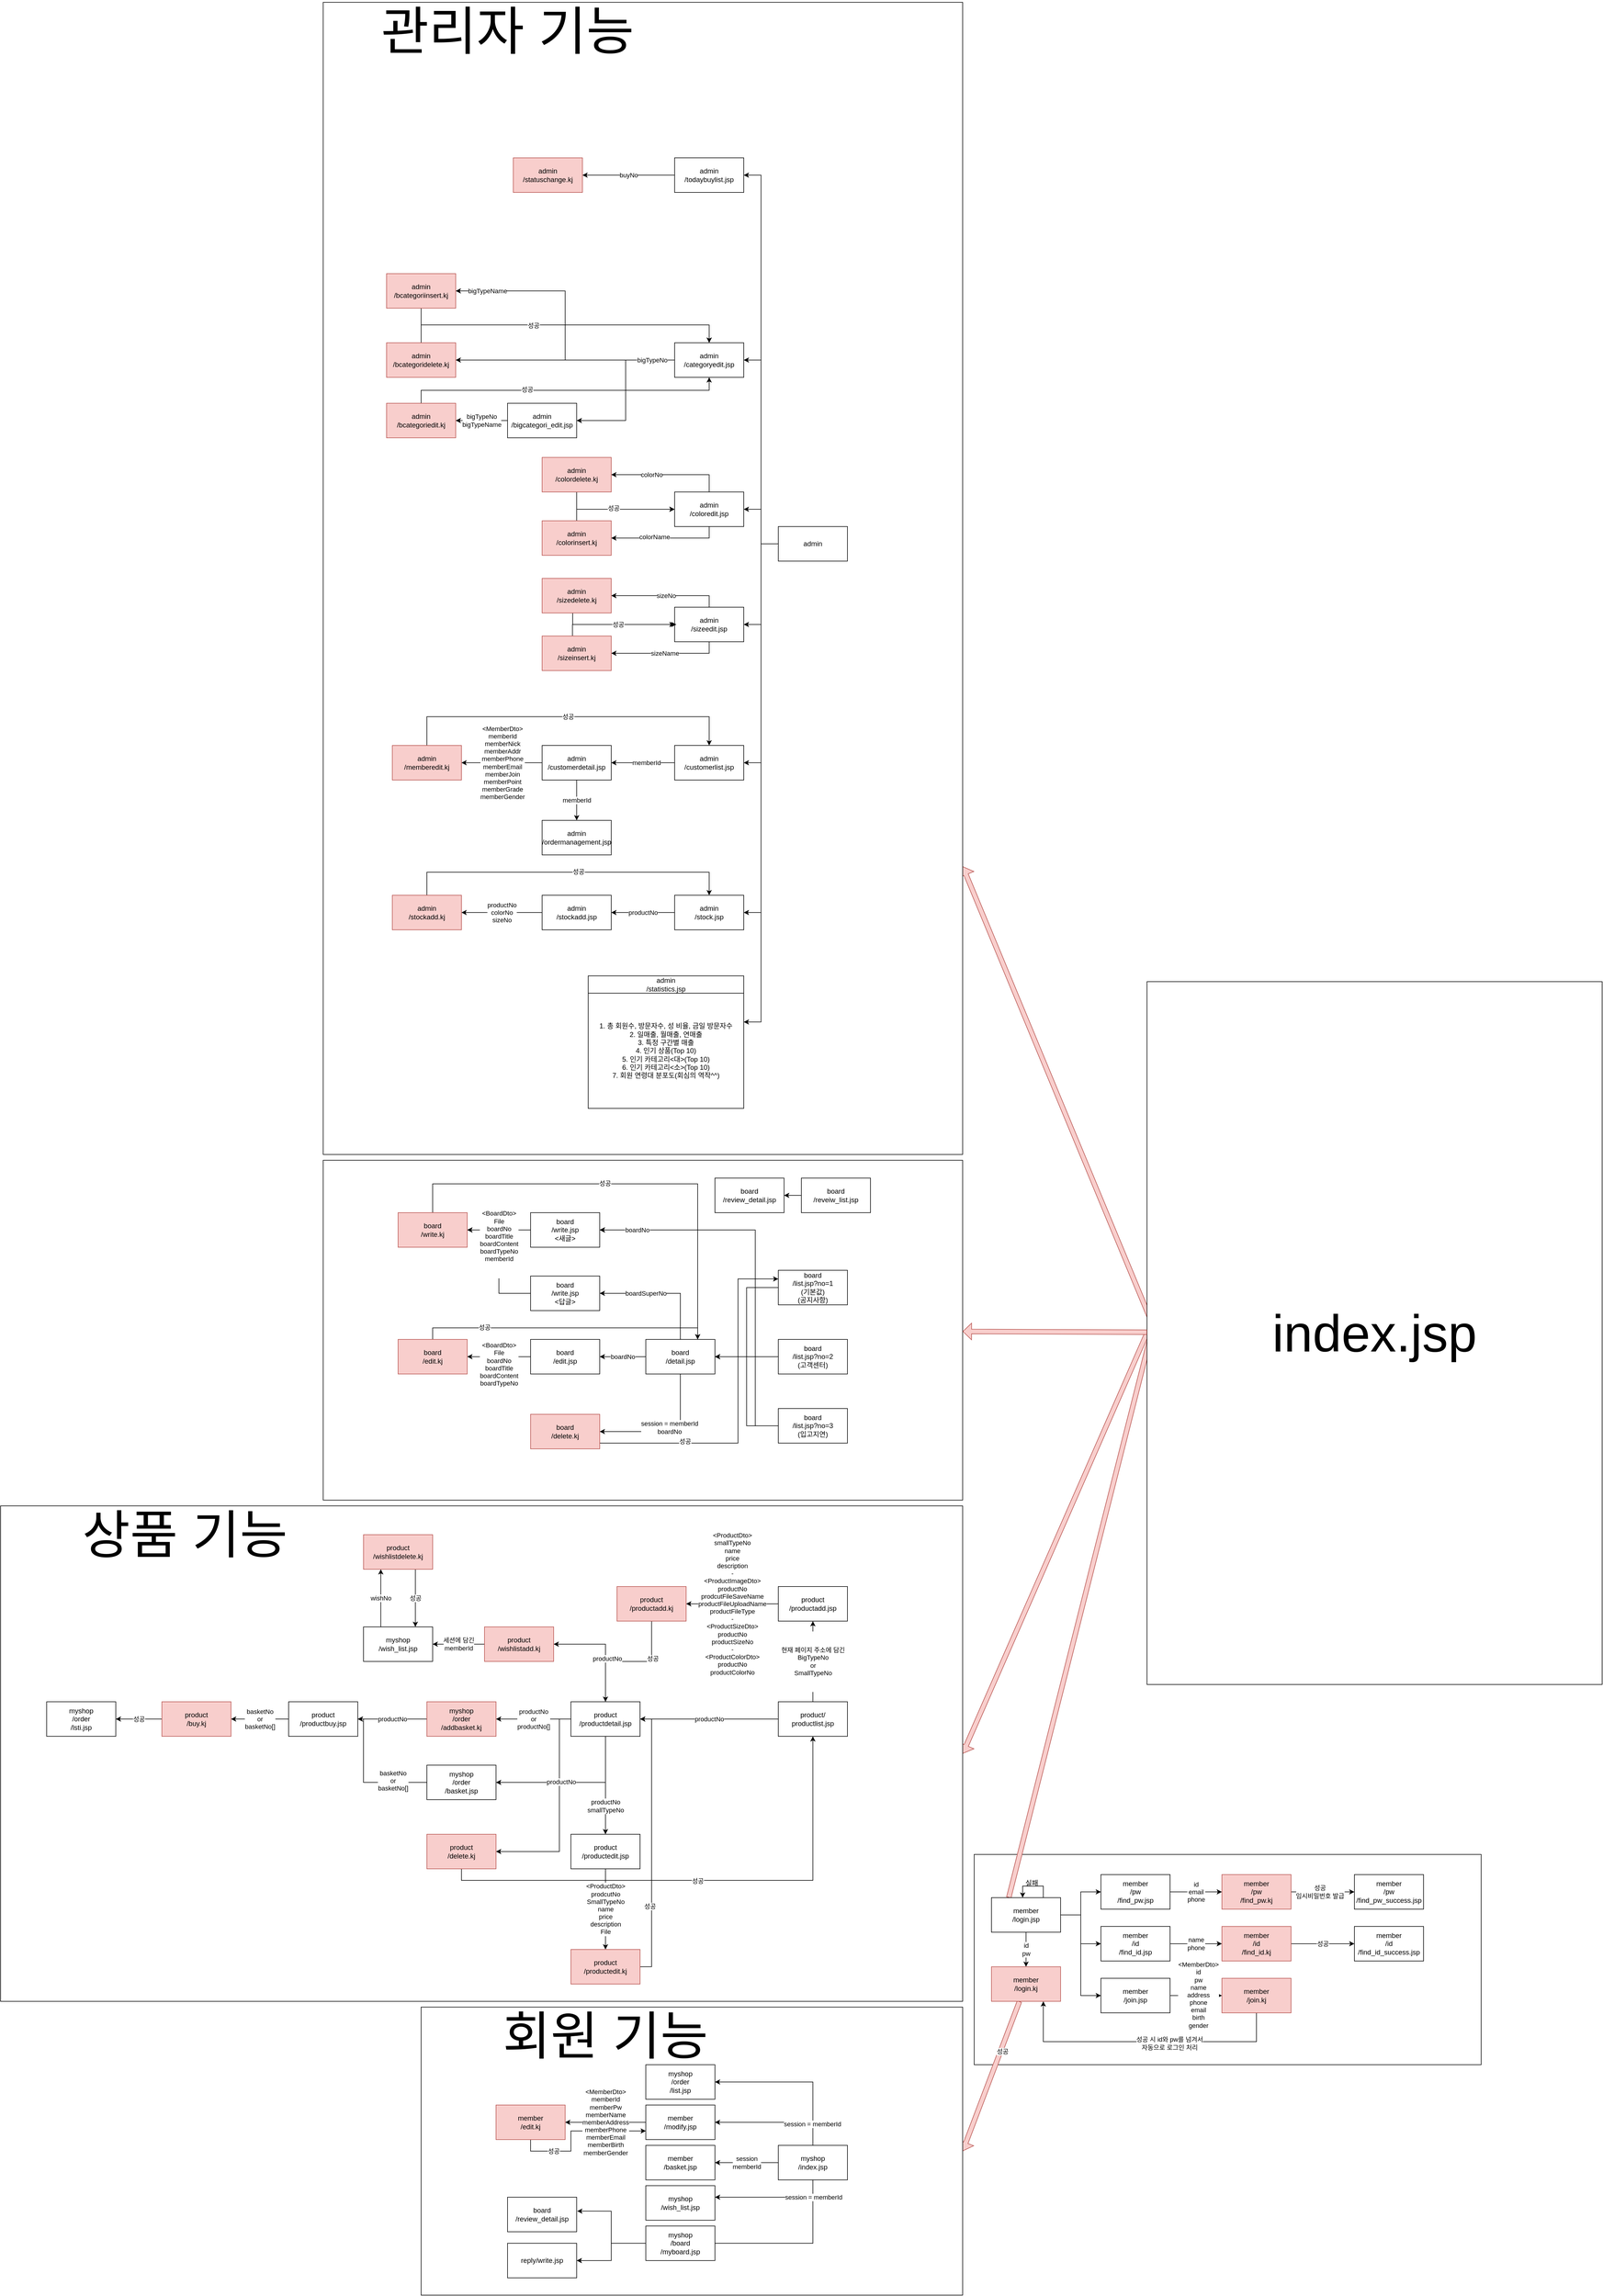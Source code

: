 <mxfile version="15.8.7" type="github" pages="2"><diagram id="Qz2jnDSqbCO0wh81Tfh0" name="페이지-1"><mxGraphModel dx="1385" dy="635" grid="1" gridSize="10" guides="1" tooltips="1" connect="1" arrows="1" fold="1" page="1" pageScale="1" pageWidth="4681" pageHeight="3300" math="0" shadow="0"><root><mxCell id="0"/><mxCell id="1" parent="0"/><mxCell id="w99pNeMoXbYyGcf5daEl-44" value="" style="rounded=0;whiteSpace=wrap;html=1;" parent="1" vertex="1"><mxGeometry x="2440" y="4445" width="880" height="365" as="geometry"/></mxCell><mxCell id="w99pNeMoXbYyGcf5daEl-15" value="" style="shape=flexArrow;endArrow=none;html=1;rounded=0;fontSize=90;verticalAlign=middle;fillColor=#f8cecc;strokeColor=#b85450;width=8;endSize=4.66;entryX=0.25;entryY=0;entryDx=0;entryDy=0;" parent="1" target="w99pNeMoXbYyGcf5daEl-7" edge="1"><mxGeometry width="50" height="50" relative="1" as="geometry"><mxPoint x="2750" y="3530" as="sourcePoint"/><mxPoint x="2500" y="4600" as="targetPoint"/></mxGeometry></mxCell><mxCell id="vL1mJKDQbJ_G3xh5bR0c-54" value="" style="shape=flexArrow;endArrow=classic;html=1;rounded=0;fontSize=90;verticalAlign=middle;fillColor=#f8cecc;strokeColor=#b85450;width=8;endSize=4.66;exitX=0.025;exitY=0.508;exitDx=0;exitDy=0;exitPerimeter=0;entryX=1;entryY=0.75;entryDx=0;entryDy=0;" parent="1" source="M81oLvCgLFrnoKcpfw_N-1" target="vL1mJKDQbJ_G3xh5bR0c-40" edge="1"><mxGeometry width="50" height="50" relative="1" as="geometry"><mxPoint x="2820" y="3331.255" as="sourcePoint"/><mxPoint x="2500" y="3329.995" as="targetPoint"/></mxGeometry></mxCell><mxCell id="vL1mJKDQbJ_G3xh5bR0c-50" value="" style="shape=flexArrow;endArrow=classic;html=1;rounded=0;fontSize=90;verticalAlign=middle;fillColor=#f8cecc;strokeColor=#b85450;exitX=0;exitY=0.5;exitDx=0;exitDy=0;width=8;endSize=4.66;entryX=1;entryY=0.5;entryDx=0;entryDy=0;" parent="1" source="M81oLvCgLFrnoKcpfw_N-1" target="vL1mJKDQbJ_G3xh5bR0c-45" edge="1"><mxGeometry width="50" height="50" relative="1" as="geometry"><mxPoint x="2670" y="3850" as="sourcePoint"/><mxPoint x="2450" y="4070" as="targetPoint"/></mxGeometry></mxCell><mxCell id="vL1mJKDQbJ_G3xh5bR0c-51" value="" style="shape=flexArrow;endArrow=classic;html=1;rounded=0;fontSize=90;verticalAlign=middle;fillColor=#f8cecc;strokeColor=#b85450;width=8;endSize=4.66;entryX=1;entryY=0.5;entryDx=0;entryDy=0;startArrow=none;" parent="1" source="w99pNeMoXbYyGcf5daEl-22" target="vL1mJKDQbJ_G3xh5bR0c-47" edge="1"><mxGeometry width="50" height="50" relative="1" as="geometry"><mxPoint x="2470" y="4780" as="sourcePoint"/><mxPoint x="2430" y="4280" as="targetPoint"/></mxGeometry></mxCell><mxCell id="w99pNeMoXbYyGcf5daEl-25" value="성공" style="edgeLabel;html=1;align=center;verticalAlign=middle;resizable=0;points=[];" parent="vL1mJKDQbJ_G3xh5bR0c-51" vertex="1" connectable="0"><mxGeometry x="-0.339" y="3" relative="1" as="geometry"><mxPoint as="offset"/></mxGeometry></mxCell><mxCell id="vL1mJKDQbJ_G3xh5bR0c-47" value="" style="rounded=0;whiteSpace=wrap;html=1;fontSize=90;" parent="1" vertex="1"><mxGeometry x="1480" y="4710" width="940" height="500" as="geometry"/></mxCell><mxCell id="vL1mJKDQbJ_G3xh5bR0c-45" value="" style="rounded=0;whiteSpace=wrap;html=1;fontSize=90;" parent="1" vertex="1"><mxGeometry x="750" y="3840" width="1670" height="860" as="geometry"/></mxCell><mxCell id="vL1mJKDQbJ_G3xh5bR0c-42" value="" style="rounded=0;whiteSpace=wrap;html=1;fontSize=90;" parent="1" vertex="1"><mxGeometry x="1310" y="3240" width="1110" height="590" as="geometry"/></mxCell><mxCell id="vL1mJKDQbJ_G3xh5bR0c-40" value="" style="rounded=0;whiteSpace=wrap;html=1;fontSize=90;" parent="1" vertex="1"><mxGeometry x="1310" y="1230" width="1110" height="2000" as="geometry"/></mxCell><mxCell id="vL1mJKDQbJ_G3xh5bR0c-36" value="성공" style="edgeStyle=orthogonalEdgeStyle;rounded=0;orthogonalLoop=1;jettySize=auto;html=1;entryX=0;entryY=0.75;entryDx=0;entryDy=0;exitX=0.5;exitY=1;exitDx=0;exitDy=0;" parent="1" source="M81oLvCgLFrnoKcpfw_N-187" target="M81oLvCgLFrnoKcpfw_N-176" edge="1"><mxGeometry x="-0.529" relative="1" as="geometry"><Array as="points"><mxPoint x="1670" y="4960"/><mxPoint x="1740" y="4960"/><mxPoint x="1740" y="4925"/></Array><mxPoint as="offset"/></mxGeometry></mxCell><mxCell id="M81oLvCgLFrnoKcpfw_N-245" style="edgeStyle=orthogonalEdgeStyle;rounded=0;orthogonalLoop=1;jettySize=auto;html=1;entryX=1;entryY=0.5;entryDx=0;entryDy=0;" parent="1" source="M81oLvCgLFrnoKcpfw_N-207" target="M81oLvCgLFrnoKcpfw_N-244" edge="1"><mxGeometry relative="1" as="geometry"><Array as="points"><mxPoint x="1720" y="4210"/><mxPoint x="1720" y="4440"/></Array></mxGeometry></mxCell><mxCell id="M81oLvCgLFrnoKcpfw_N-181" style="edgeStyle=orthogonalEdgeStyle;rounded=0;orthogonalLoop=1;jettySize=auto;html=1;exitX=0.5;exitY=1;exitDx=0;exitDy=0;" parent="1" source="M81oLvCgLFrnoKcpfw_N-9" target="M81oLvCgLFrnoKcpfw_N-177" edge="1"><mxGeometry relative="1" as="geometry"><Array as="points"><mxPoint x="2160" y="5040"/></Array></mxGeometry></mxCell><mxCell id="M81oLvCgLFrnoKcpfw_N-1" value="index.jsp" style="rounded=0;whiteSpace=wrap;html=1;fontSize=90;" parent="1" vertex="1"><mxGeometry x="2740" y="2930" width="790" height="1220" as="geometry"/></mxCell><mxCell id="M81oLvCgLFrnoKcpfw_N-179" style="edgeStyle=orthogonalEdgeStyle;rounded=0;orthogonalLoop=1;jettySize=auto;html=1;entryX=0;entryY=0.5;entryDx=0;entryDy=0;" parent="1" source="M81oLvCgLFrnoKcpfw_N-9" target="M81oLvCgLFrnoKcpfw_N-178" edge="1"><mxGeometry relative="1" as="geometry"><Array as="points"><mxPoint x="2160" y="5120"/></Array></mxGeometry></mxCell><mxCell id="M81oLvCgLFrnoKcpfw_N-180" value="session = memberId" style="edgeLabel;html=1;align=center;verticalAlign=middle;resizable=0;points=[];" parent="M81oLvCgLFrnoKcpfw_N-179" vertex="1" connectable="0"><mxGeometry x="0.058" y="3" relative="1" as="geometry"><mxPoint x="102" y="-83" as="offset"/></mxGeometry></mxCell><mxCell id="M81oLvCgLFrnoKcpfw_N-186" value="session&lt;br&gt;memberId" style="edgeStyle=orthogonalEdgeStyle;rounded=0;orthogonalLoop=1;jettySize=auto;html=1;" parent="1" source="M81oLvCgLFrnoKcpfw_N-9" target="M81oLvCgLFrnoKcpfw_N-185" edge="1"><mxGeometry relative="1" as="geometry"/></mxCell><mxCell id="vL1mJKDQbJ_G3xh5bR0c-37" style="edgeStyle=orthogonalEdgeStyle;rounded=0;orthogonalLoop=1;jettySize=auto;html=1;entryX=1;entryY=0.5;entryDx=0;entryDy=0;exitX=0.5;exitY=0;exitDx=0;exitDy=0;" parent="1" source="M81oLvCgLFrnoKcpfw_N-9" target="M81oLvCgLFrnoKcpfw_N-176" edge="1"><mxGeometry relative="1" as="geometry"/></mxCell><mxCell id="vL1mJKDQbJ_G3xh5bR0c-38" style="edgeStyle=orthogonalEdgeStyle;rounded=0;orthogonalLoop=1;jettySize=auto;html=1;entryX=1;entryY=0.5;entryDx=0;entryDy=0;exitX=0.5;exitY=0;exitDx=0;exitDy=0;" parent="1" source="M81oLvCgLFrnoKcpfw_N-9" target="M81oLvCgLFrnoKcpfw_N-175" edge="1"><mxGeometry relative="1" as="geometry"/></mxCell><mxCell id="vL1mJKDQbJ_G3xh5bR0c-39" value="session = memberId" style="edgeLabel;html=1;align=center;verticalAlign=middle;resizable=0;points=[];" parent="vL1mJKDQbJ_G3xh5bR0c-38" vertex="1" connectable="0"><mxGeometry x="-0.736" y="1" relative="1" as="geometry"><mxPoint as="offset"/></mxGeometry></mxCell><mxCell id="M81oLvCgLFrnoKcpfw_N-9" value="myshop&lt;br&gt;/index.jsp" style="rounded=0;whiteSpace=wrap;html=1;" parent="1" vertex="1"><mxGeometry x="2100" y="4950" width="120" height="60" as="geometry"/></mxCell><mxCell id="M81oLvCgLFrnoKcpfw_N-194" style="edgeStyle=orthogonalEdgeStyle;rounded=0;orthogonalLoop=1;jettySize=auto;html=1;entryX=1;entryY=0.5;entryDx=0;entryDy=0;" parent="1" source="M81oLvCgLFrnoKcpfw_N-58" target="M81oLvCgLFrnoKcpfw_N-60" edge="1"><mxGeometry relative="1" as="geometry"/></mxCell><mxCell id="M81oLvCgLFrnoKcpfw_N-195" style="edgeStyle=orthogonalEdgeStyle;rounded=0;orthogonalLoop=1;jettySize=auto;html=1;entryX=1;entryY=0.5;entryDx=0;entryDy=0;" parent="1" source="M81oLvCgLFrnoKcpfw_N-58" target="M81oLvCgLFrnoKcpfw_N-61" edge="1"><mxGeometry relative="1" as="geometry"/></mxCell><mxCell id="M81oLvCgLFrnoKcpfw_N-196" style="edgeStyle=orthogonalEdgeStyle;rounded=0;orthogonalLoop=1;jettySize=auto;html=1;entryX=1;entryY=0.5;entryDx=0;entryDy=0;" parent="1" source="M81oLvCgLFrnoKcpfw_N-58" target="M81oLvCgLFrnoKcpfw_N-62" edge="1"><mxGeometry relative="1" as="geometry"/></mxCell><mxCell id="M81oLvCgLFrnoKcpfw_N-197" style="edgeStyle=orthogonalEdgeStyle;rounded=0;orthogonalLoop=1;jettySize=auto;html=1;entryX=1;entryY=0.5;entryDx=0;entryDy=0;" parent="1" source="M81oLvCgLFrnoKcpfw_N-58" target="M81oLvCgLFrnoKcpfw_N-63" edge="1"><mxGeometry relative="1" as="geometry"/></mxCell><mxCell id="M81oLvCgLFrnoKcpfw_N-198" style="edgeStyle=orthogonalEdgeStyle;rounded=0;orthogonalLoop=1;jettySize=auto;html=1;entryX=1;entryY=0.5;entryDx=0;entryDy=0;" parent="1" source="M81oLvCgLFrnoKcpfw_N-58" target="M81oLvCgLFrnoKcpfw_N-64" edge="1"><mxGeometry relative="1" as="geometry"/></mxCell><mxCell id="M81oLvCgLFrnoKcpfw_N-200" style="edgeStyle=orthogonalEdgeStyle;rounded=0;orthogonalLoop=1;jettySize=auto;html=1;entryX=1;entryY=0.25;entryDx=0;entryDy=0;" parent="1" source="M81oLvCgLFrnoKcpfw_N-58" target="M81oLvCgLFrnoKcpfw_N-141" edge="1"><mxGeometry relative="1" as="geometry"/></mxCell><mxCell id="w99pNeMoXbYyGcf5daEl-2" style="edgeStyle=orthogonalEdgeStyle;rounded=0;orthogonalLoop=1;jettySize=auto;html=1;entryX=1;entryY=0.5;entryDx=0;entryDy=0;" parent="1" source="M81oLvCgLFrnoKcpfw_N-58" target="w99pNeMoXbYyGcf5daEl-1" edge="1"><mxGeometry relative="1" as="geometry"/></mxCell><mxCell id="M81oLvCgLFrnoKcpfw_N-58" value="admin" style="rounded=0;whiteSpace=wrap;html=1;" parent="1" vertex="1"><mxGeometry x="2100" y="2140" width="120" height="60" as="geometry"/></mxCell><mxCell id="M81oLvCgLFrnoKcpfw_N-82" value="" style="edgeStyle=orthogonalEdgeStyle;rounded=0;orthogonalLoop=1;jettySize=auto;html=1;entryX=1;entryY=0.5;entryDx=0;entryDy=0;" parent="1" source="M81oLvCgLFrnoKcpfw_N-60" target="M81oLvCgLFrnoKcpfw_N-68" edge="1"><mxGeometry x="-0.018" y="5" relative="1" as="geometry"><mxPoint x="1750" y="2060" as="targetPoint"/><mxPoint as="offset"/></mxGeometry></mxCell><mxCell id="M81oLvCgLFrnoKcpfw_N-86" style="edgeStyle=orthogonalEdgeStyle;rounded=0;orthogonalLoop=1;jettySize=auto;html=1;" parent="1" source="M81oLvCgLFrnoKcpfw_N-60" target="M81oLvCgLFrnoKcpfw_N-76" edge="1"><mxGeometry relative="1" as="geometry"/></mxCell><mxCell id="M81oLvCgLFrnoKcpfw_N-89" style="edgeStyle=orthogonalEdgeStyle;rounded=0;orthogonalLoop=1;jettySize=auto;html=1;entryX=1;entryY=0.5;entryDx=0;entryDy=0;" parent="1" source="M81oLvCgLFrnoKcpfw_N-60" target="M81oLvCgLFrnoKcpfw_N-84" edge="1"><mxGeometry relative="1" as="geometry"/></mxCell><mxCell id="M81oLvCgLFrnoKcpfw_N-91" value="bigTypeNo" style="edgeLabel;html=1;align=center;verticalAlign=middle;resizable=0;points=[];" parent="M81oLvCgLFrnoKcpfw_N-89" vertex="1" connectable="0"><mxGeometry x="-0.771" y="-2" relative="1" as="geometry"><mxPoint x="18" y="2" as="offset"/></mxGeometry></mxCell><mxCell id="M81oLvCgLFrnoKcpfw_N-92" value="bigTypeName" style="edgeLabel;html=1;align=center;verticalAlign=middle;resizable=0;points=[];" parent="M81oLvCgLFrnoKcpfw_N-89" vertex="1" connectable="0"><mxGeometry x="0.779" relative="1" as="geometry"><mxPoint as="offset"/></mxGeometry></mxCell><mxCell id="M81oLvCgLFrnoKcpfw_N-60" value="admin&lt;br&gt;/categoryedit.jsp" style="rounded=0;whiteSpace=wrap;html=1;" parent="1" vertex="1"><mxGeometry x="1920" y="1821" width="120" height="60" as="geometry"/></mxCell><mxCell id="M81oLvCgLFrnoKcpfw_N-103" style="edgeStyle=orthogonalEdgeStyle;rounded=0;orthogonalLoop=1;jettySize=auto;html=1;exitX=0.5;exitY=0;exitDx=0;exitDy=0;" parent="1" source="M81oLvCgLFrnoKcpfw_N-61" target="M81oLvCgLFrnoKcpfw_N-99" edge="1"><mxGeometry relative="1" as="geometry"/></mxCell><mxCell id="M81oLvCgLFrnoKcpfw_N-104" value="colorNo" style="edgeLabel;html=1;align=center;verticalAlign=middle;resizable=0;points=[];" parent="M81oLvCgLFrnoKcpfw_N-103" vertex="1" connectable="0"><mxGeometry x="-0.18" y="1" relative="1" as="geometry"><mxPoint x="-48" y="-1" as="offset"/></mxGeometry></mxCell><mxCell id="M81oLvCgLFrnoKcpfw_N-105" style="edgeStyle=orthogonalEdgeStyle;rounded=0;orthogonalLoop=1;jettySize=auto;html=1;entryX=1;entryY=0.5;entryDx=0;entryDy=0;exitX=0.5;exitY=1;exitDx=0;exitDy=0;" parent="1" source="M81oLvCgLFrnoKcpfw_N-61" target="M81oLvCgLFrnoKcpfw_N-100" edge="1"><mxGeometry relative="1" as="geometry"/></mxCell><mxCell id="M81oLvCgLFrnoKcpfw_N-106" value="colorName" style="edgeLabel;html=1;align=center;verticalAlign=middle;resizable=0;points=[];" parent="M81oLvCgLFrnoKcpfw_N-105" vertex="1" connectable="0"><mxGeometry x="0.212" y="-2" relative="1" as="geometry"><mxPoint as="offset"/></mxGeometry></mxCell><mxCell id="M81oLvCgLFrnoKcpfw_N-61" value="admin&lt;br&gt;/coloredit.jsp" style="rounded=0;whiteSpace=wrap;html=1;" parent="1" vertex="1"><mxGeometry x="1920" y="2080" width="120" height="60" as="geometry"/></mxCell><mxCell id="M81oLvCgLFrnoKcpfw_N-112" value="sizeNo" style="edgeStyle=orthogonalEdgeStyle;rounded=0;orthogonalLoop=1;jettySize=auto;html=1;exitX=0.5;exitY=0;exitDx=0;exitDy=0;" parent="1" source="M81oLvCgLFrnoKcpfw_N-62" target="M81oLvCgLFrnoKcpfw_N-110" edge="1"><mxGeometry relative="1" as="geometry"/></mxCell><mxCell id="M81oLvCgLFrnoKcpfw_N-113" style="edgeStyle=orthogonalEdgeStyle;rounded=0;orthogonalLoop=1;jettySize=auto;html=1;exitX=0.5;exitY=1;exitDx=0;exitDy=0;" parent="1" source="M81oLvCgLFrnoKcpfw_N-62" target="M81oLvCgLFrnoKcpfw_N-111" edge="1"><mxGeometry relative="1" as="geometry"><Array as="points"><mxPoint x="1980" y="2360"/></Array></mxGeometry></mxCell><mxCell id="M81oLvCgLFrnoKcpfw_N-116" value="sizeName" style="edgeLabel;html=1;align=center;verticalAlign=middle;resizable=0;points=[];" parent="M81oLvCgLFrnoKcpfw_N-113" vertex="1" connectable="0"><mxGeometry x="0.025" relative="1" as="geometry"><mxPoint as="offset"/></mxGeometry></mxCell><mxCell id="M81oLvCgLFrnoKcpfw_N-62" value="admin&lt;br&gt;/sizeedit.jsp" style="rounded=0;whiteSpace=wrap;html=1;" parent="1" vertex="1"><mxGeometry x="1920" y="2280" width="120" height="60" as="geometry"/></mxCell><mxCell id="M81oLvCgLFrnoKcpfw_N-120" style="edgeStyle=orthogonalEdgeStyle;rounded=0;orthogonalLoop=1;jettySize=auto;html=1;" parent="1" source="M81oLvCgLFrnoKcpfw_N-63" target="M81oLvCgLFrnoKcpfw_N-119" edge="1"><mxGeometry relative="1" as="geometry"/></mxCell><mxCell id="M81oLvCgLFrnoKcpfw_N-121" value="memberId" style="edgeLabel;html=1;align=center;verticalAlign=middle;resizable=0;points=[];" parent="M81oLvCgLFrnoKcpfw_N-120" vertex="1" connectable="0"><mxGeometry x="0.285" y="1" relative="1" as="geometry"><mxPoint x="21" y="-1" as="offset"/></mxGeometry></mxCell><mxCell id="M81oLvCgLFrnoKcpfw_N-63" value="admin&lt;br&gt;/customerlist.jsp" style="rounded=0;whiteSpace=wrap;html=1;" parent="1" vertex="1"><mxGeometry x="1920" y="2520" width="120" height="60" as="geometry"/></mxCell><mxCell id="M81oLvCgLFrnoKcpfw_N-130" value="productNo" style="edgeStyle=orthogonalEdgeStyle;rounded=0;orthogonalLoop=1;jettySize=auto;html=1;" parent="1" source="M81oLvCgLFrnoKcpfw_N-64" target="M81oLvCgLFrnoKcpfw_N-129" edge="1"><mxGeometry relative="1" as="geometry"/></mxCell><mxCell id="M81oLvCgLFrnoKcpfw_N-64" value="admin&lt;br&gt;/stock.jsp" style="rounded=0;whiteSpace=wrap;html=1;" parent="1" vertex="1"><mxGeometry x="1920" y="2780" width="120" height="60" as="geometry"/></mxCell><mxCell id="M81oLvCgLFrnoKcpfw_N-65" value="admin&lt;br&gt;/statistics.jsp" style="rounded=0;whiteSpace=wrap;html=1;" parent="1" vertex="1"><mxGeometry x="1770" y="2920" width="270" height="30" as="geometry"/></mxCell><mxCell id="M81oLvCgLFrnoKcpfw_N-85" value="bigTypeNo&lt;br&gt;bigTypeName" style="edgeStyle=orthogonalEdgeStyle;rounded=0;orthogonalLoop=1;jettySize=auto;html=1;" parent="1" source="M81oLvCgLFrnoKcpfw_N-68" target="M81oLvCgLFrnoKcpfw_N-71" edge="1"><mxGeometry relative="1" as="geometry"/></mxCell><mxCell id="M81oLvCgLFrnoKcpfw_N-68" value="admin&lt;br&gt;/bigcategori_edit.jsp" style="rounded=0;whiteSpace=wrap;html=1;" parent="1" vertex="1"><mxGeometry x="1630" y="1926" width="120" height="60" as="geometry"/></mxCell><mxCell id="M81oLvCgLFrnoKcpfw_N-96" style="edgeStyle=orthogonalEdgeStyle;rounded=0;orthogonalLoop=1;jettySize=auto;html=1;exitX=0.5;exitY=0;exitDx=0;exitDy=0;" parent="1" source="M81oLvCgLFrnoKcpfw_N-71" target="M81oLvCgLFrnoKcpfw_N-60" edge="1"><mxGeometry relative="1" as="geometry"/></mxCell><mxCell id="M81oLvCgLFrnoKcpfw_N-97" value="성공" style="edgeLabel;html=1;align=center;verticalAlign=middle;resizable=0;points=[];" parent="M81oLvCgLFrnoKcpfw_N-96" vertex="1" connectable="0"><mxGeometry x="-0.244" y="2" relative="1" as="geometry"><mxPoint as="offset"/></mxGeometry></mxCell><mxCell id="M81oLvCgLFrnoKcpfw_N-71" value="admin&lt;br&gt;/bcategoriedit.kj" style="rounded=0;whiteSpace=wrap;html=1;fillColor=#f8cecc;strokeColor=#b85450;" parent="1" vertex="1"><mxGeometry x="1420" y="1926" width="120" height="60" as="geometry"/></mxCell><mxCell id="M81oLvCgLFrnoKcpfw_N-94" style="edgeStyle=orthogonalEdgeStyle;rounded=0;orthogonalLoop=1;jettySize=auto;html=1;entryX=0.5;entryY=0;entryDx=0;entryDy=0;" parent="1" source="M81oLvCgLFrnoKcpfw_N-76" target="M81oLvCgLFrnoKcpfw_N-60" edge="1"><mxGeometry relative="1" as="geometry"><Array as="points"><mxPoint x="1480" y="1790"/><mxPoint x="1980" y="1790"/></Array></mxGeometry></mxCell><mxCell id="M81oLvCgLFrnoKcpfw_N-76" value="admin&lt;br&gt;/bcategoridelete.kj" style="rounded=0;whiteSpace=wrap;html=1;fillColor=#f8cecc;strokeColor=#b85450;" parent="1" vertex="1"><mxGeometry x="1420" y="1821" width="120" height="60" as="geometry"/></mxCell><mxCell id="M81oLvCgLFrnoKcpfw_N-95" style="edgeStyle=orthogonalEdgeStyle;rounded=0;orthogonalLoop=1;jettySize=auto;html=1;exitX=0.5;exitY=1;exitDx=0;exitDy=0;" parent="1" source="M81oLvCgLFrnoKcpfw_N-84" target="M81oLvCgLFrnoKcpfw_N-60" edge="1"><mxGeometry relative="1" as="geometry"><Array as="points"><mxPoint x="1480" y="1790"/><mxPoint x="1980" y="1790"/></Array></mxGeometry></mxCell><mxCell id="M81oLvCgLFrnoKcpfw_N-98" value="성공" style="edgeLabel;html=1;align=center;verticalAlign=middle;resizable=0;points=[];" parent="M81oLvCgLFrnoKcpfw_N-95" vertex="1" connectable="0"><mxGeometry x="-0.202" y="-1" relative="1" as="geometry"><mxPoint as="offset"/></mxGeometry></mxCell><mxCell id="M81oLvCgLFrnoKcpfw_N-84" value="admin&lt;br&gt;/bcategoriinsert.kj" style="rounded=0;whiteSpace=wrap;html=1;fillColor=#f8cecc;strokeColor=#b85450;" parent="1" vertex="1"><mxGeometry x="1420" y="1701" width="120" height="60" as="geometry"/></mxCell><mxCell id="M81oLvCgLFrnoKcpfw_N-108" style="edgeStyle=orthogonalEdgeStyle;rounded=0;orthogonalLoop=1;jettySize=auto;html=1;entryX=0;entryY=0.5;entryDx=0;entryDy=0;exitX=0.5;exitY=1;exitDx=0;exitDy=0;" parent="1" source="M81oLvCgLFrnoKcpfw_N-99" target="M81oLvCgLFrnoKcpfw_N-61" edge="1"><mxGeometry relative="1" as="geometry"/></mxCell><mxCell id="M81oLvCgLFrnoKcpfw_N-99" value="admin&lt;br&gt;/colordelete.kj" style="rounded=0;whiteSpace=wrap;html=1;fillColor=#f8cecc;strokeColor=#b85450;" parent="1" vertex="1"><mxGeometry x="1690" y="2020" width="120" height="60" as="geometry"/></mxCell><mxCell id="M81oLvCgLFrnoKcpfw_N-107" style="edgeStyle=orthogonalEdgeStyle;rounded=0;orthogonalLoop=1;jettySize=auto;html=1;entryX=0;entryY=0.5;entryDx=0;entryDy=0;exitX=0.5;exitY=0;exitDx=0;exitDy=0;" parent="1" source="M81oLvCgLFrnoKcpfw_N-100" target="M81oLvCgLFrnoKcpfw_N-61" edge="1"><mxGeometry relative="1" as="geometry"/></mxCell><mxCell id="M81oLvCgLFrnoKcpfw_N-109" value="성공" style="edgeLabel;html=1;align=center;verticalAlign=middle;resizable=0;points=[];" parent="M81oLvCgLFrnoKcpfw_N-107" vertex="1" connectable="0"><mxGeometry x="-0.121" y="2" relative="1" as="geometry"><mxPoint as="offset"/></mxGeometry></mxCell><mxCell id="M81oLvCgLFrnoKcpfw_N-100" value="admin&lt;br&gt;/colorinsert.kj" style="rounded=0;whiteSpace=wrap;html=1;fillColor=#f8cecc;strokeColor=#b85450;" parent="1" vertex="1"><mxGeometry x="1690" y="2130" width="120" height="60" as="geometry"/></mxCell><mxCell id="M81oLvCgLFrnoKcpfw_N-118" style="edgeStyle=orthogonalEdgeStyle;rounded=0;orthogonalLoop=1;jettySize=auto;html=1;exitX=0.5;exitY=1;exitDx=0;exitDy=0;" parent="1" edge="1"><mxGeometry relative="1" as="geometry"><mxPoint x="1753" y="2290" as="sourcePoint"/><mxPoint x="1923" y="2310" as="targetPoint"/><Array as="points"><mxPoint x="1743" y="2290"/><mxPoint x="1743" y="2310"/></Array></mxGeometry></mxCell><mxCell id="M81oLvCgLFrnoKcpfw_N-110" value="admin&lt;br&gt;/sizedelete.kj" style="rounded=0;whiteSpace=wrap;html=1;fillColor=#f8cecc;strokeColor=#b85450;" parent="1" vertex="1"><mxGeometry x="1690" y="2230" width="120" height="60" as="geometry"/></mxCell><mxCell id="M81oLvCgLFrnoKcpfw_N-117" value="성공" style="edgeStyle=orthogonalEdgeStyle;rounded=0;orthogonalLoop=1;jettySize=auto;html=1;exitX=0.439;exitY=-0.008;exitDx=0;exitDy=0;exitPerimeter=0;" parent="1" source="M81oLvCgLFrnoKcpfw_N-111" target="M81oLvCgLFrnoKcpfw_N-62" edge="1"><mxGeometry relative="1" as="geometry"/></mxCell><mxCell id="M81oLvCgLFrnoKcpfw_N-111" value="admin&lt;br&gt;/sizeinsert.kj" style="rounded=0;whiteSpace=wrap;html=1;fillColor=#f8cecc;strokeColor=#b85450;" parent="1" vertex="1"><mxGeometry x="1690" y="2330" width="120" height="60" as="geometry"/></mxCell><mxCell id="M81oLvCgLFrnoKcpfw_N-123" style="edgeStyle=orthogonalEdgeStyle;rounded=0;orthogonalLoop=1;jettySize=auto;html=1;" parent="1" source="M81oLvCgLFrnoKcpfw_N-119" target="M81oLvCgLFrnoKcpfw_N-122" edge="1"><mxGeometry relative="1" as="geometry"/></mxCell><mxCell id="M81oLvCgLFrnoKcpfw_N-124" value="&amp;lt;MemberDto&amp;gt;&lt;br&gt;memberId&lt;br&gt;memberNick&lt;br&gt;memberAddr&lt;br&gt;memberPhone&lt;br&gt;memberEmail&lt;br&gt;memberJoin&lt;br&gt;memberPoint&lt;br&gt;memberGrade&lt;br&gt;memberGender" style="edgeLabel;html=1;align=center;verticalAlign=middle;resizable=0;points=[];" parent="M81oLvCgLFrnoKcpfw_N-123" vertex="1" connectable="0"><mxGeometry x="0.179" relative="1" as="geometry"><mxPoint x="13" as="offset"/></mxGeometry></mxCell><mxCell id="M81oLvCgLFrnoKcpfw_N-127" value="memberId" style="edgeStyle=orthogonalEdgeStyle;rounded=0;orthogonalLoop=1;jettySize=auto;html=1;" parent="1" source="M81oLvCgLFrnoKcpfw_N-119" target="M81oLvCgLFrnoKcpfw_N-126" edge="1"><mxGeometry relative="1" as="geometry"/></mxCell><mxCell id="M81oLvCgLFrnoKcpfw_N-119" value="admin&lt;br&gt;/customerdetail.jsp" style="rounded=0;whiteSpace=wrap;html=1;" parent="1" vertex="1"><mxGeometry x="1690" y="2520" width="120" height="60" as="geometry"/></mxCell><mxCell id="M81oLvCgLFrnoKcpfw_N-125" value="성공" style="edgeStyle=orthogonalEdgeStyle;rounded=0;orthogonalLoop=1;jettySize=auto;html=1;entryX=0.5;entryY=0;entryDx=0;entryDy=0;exitX=0.5;exitY=0;exitDx=0;exitDy=0;" parent="1" source="M81oLvCgLFrnoKcpfw_N-122" target="M81oLvCgLFrnoKcpfw_N-63" edge="1"><mxGeometry relative="1" as="geometry"><Array as="points"><mxPoint x="1490" y="2470"/><mxPoint x="1980" y="2470"/></Array></mxGeometry></mxCell><mxCell id="M81oLvCgLFrnoKcpfw_N-122" value="admin&lt;br&gt;/memberedit.kj" style="rounded=0;whiteSpace=wrap;html=1;fillColor=#f8cecc;strokeColor=#b85450;" parent="1" vertex="1"><mxGeometry x="1430" y="2520" width="120" height="60" as="geometry"/></mxCell><mxCell id="M81oLvCgLFrnoKcpfw_N-126" value="admin&lt;br&gt;/ordermanagement.jsp" style="rounded=0;whiteSpace=wrap;html=1;" parent="1" vertex="1"><mxGeometry x="1690" y="2650" width="120" height="60" as="geometry"/></mxCell><mxCell id="M81oLvCgLFrnoKcpfw_N-132" style="edgeStyle=orthogonalEdgeStyle;rounded=0;orthogonalLoop=1;jettySize=auto;html=1;entryX=1;entryY=0.5;entryDx=0;entryDy=0;" parent="1" source="M81oLvCgLFrnoKcpfw_N-129" target="M81oLvCgLFrnoKcpfw_N-131" edge="1"><mxGeometry relative="1" as="geometry"/></mxCell><mxCell id="M81oLvCgLFrnoKcpfw_N-133" value="productNo&lt;br&gt;colorNo&lt;br&gt;sizeNo" style="edgeLabel;html=1;align=center;verticalAlign=middle;resizable=0;points=[];" parent="M81oLvCgLFrnoKcpfw_N-132" vertex="1" connectable="0"><mxGeometry x="0.212" y="-1" relative="1" as="geometry"><mxPoint x="15" y="1" as="offset"/></mxGeometry></mxCell><mxCell id="M81oLvCgLFrnoKcpfw_N-129" value="admin&lt;br&gt;/stockadd.jsp" style="rounded=0;whiteSpace=wrap;html=1;" parent="1" vertex="1"><mxGeometry x="1690" y="2780" width="120" height="60" as="geometry"/></mxCell><mxCell id="M81oLvCgLFrnoKcpfw_N-134" style="edgeStyle=orthogonalEdgeStyle;rounded=0;orthogonalLoop=1;jettySize=auto;html=1;entryX=0.5;entryY=0;entryDx=0;entryDy=0;exitX=0.5;exitY=0;exitDx=0;exitDy=0;" parent="1" source="M81oLvCgLFrnoKcpfw_N-131" target="M81oLvCgLFrnoKcpfw_N-64" edge="1"><mxGeometry relative="1" as="geometry"><Array as="points"><mxPoint x="1490" y="2740"/><mxPoint x="1980" y="2740"/></Array></mxGeometry></mxCell><mxCell id="M81oLvCgLFrnoKcpfw_N-135" value="성공" style="edgeLabel;html=1;align=center;verticalAlign=middle;resizable=0;points=[];" parent="M81oLvCgLFrnoKcpfw_N-134" vertex="1" connectable="0"><mxGeometry x="0.062" y="1" relative="1" as="geometry"><mxPoint as="offset"/></mxGeometry></mxCell><mxCell id="M81oLvCgLFrnoKcpfw_N-131" value="admin&lt;br&gt;/stockadd.kj" style="rounded=0;whiteSpace=wrap;html=1;fillColor=#f8cecc;strokeColor=#b85450;" parent="1" vertex="1"><mxGeometry x="1430" y="2780" width="120" height="60" as="geometry"/></mxCell><mxCell id="M81oLvCgLFrnoKcpfw_N-141" value="1. 총 회원수, 방문자수, 성 비율, 금일 방문자수&lt;br&gt;2. 일매출, 월매출, 연매출&lt;br&gt;3. 특정 구간별 매출&lt;br&gt;4. 인기 상품(Top 10)&lt;br&gt;5. 인기 카테고리&amp;lt;대&amp;gt;(Top 10)&lt;br&gt;6. 인기 카테고리&amp;lt;소&amp;gt;(Top 10)&lt;br&gt;7. 회원 연령대 분포도(회심의 역작^^)&lt;br&gt;" style="rounded=0;whiteSpace=wrap;html=1;" parent="1" vertex="1"><mxGeometry x="1770" y="2950" width="270" height="200" as="geometry"/></mxCell><mxCell id="M81oLvCgLFrnoKcpfw_N-175" value="myshop&lt;br&gt;/order&lt;br&gt;/list.jsp" style="rounded=0;whiteSpace=wrap;html=1;" parent="1" vertex="1"><mxGeometry x="1870" y="4810" width="120" height="60" as="geometry"/></mxCell><mxCell id="vL1mJKDQbJ_G3xh5bR0c-33" value="&#10;&#10;&lt;span style=&quot;color: rgb(0, 0, 0); font-family: helvetica; font-size: 11px; font-style: normal; font-weight: 400; letter-spacing: normal; text-align: center; text-indent: 0px; text-transform: none; word-spacing: 0px; background-color: rgb(255, 255, 255); display: inline; float: none;&quot;&gt;&amp;lt;MemberDto&amp;gt;&lt;/span&gt;&lt;br style=&quot;color: rgb(0, 0, 0); font-family: helvetica; font-size: 11px; font-style: normal; font-weight: 400; letter-spacing: normal; text-align: center; text-indent: 0px; text-transform: none; word-spacing: 0px;&quot;&gt;&lt;span style=&quot;color: rgb(0, 0, 0); font-family: helvetica; font-size: 11px; font-style: normal; font-weight: 400; letter-spacing: normal; text-align: center; text-indent: 0px; text-transform: none; word-spacing: 0px; background-color: rgb(255, 255, 255); display: inline; float: none;&quot;&gt;memberId&lt;/span&gt;&lt;br style=&quot;color: rgb(0, 0, 0); font-family: helvetica; font-size: 11px; font-style: normal; font-weight: 400; letter-spacing: normal; text-align: center; text-indent: 0px; text-transform: none; word-spacing: 0px;&quot;&gt;&lt;span style=&quot;color: rgb(0, 0, 0); font-family: helvetica; font-size: 11px; font-style: normal; font-weight: 400; letter-spacing: normal; text-align: center; text-indent: 0px; text-transform: none; word-spacing: 0px; background-color: rgb(255, 255, 255); display: inline; float: none;&quot;&gt;memberPw&lt;/span&gt;&lt;br style=&quot;color: rgb(0, 0, 0); font-family: helvetica; font-size: 11px; font-style: normal; font-weight: 400; letter-spacing: normal; text-align: center; text-indent: 0px; text-transform: none; word-spacing: 0px;&quot;&gt;&lt;span style=&quot;color: rgb(0, 0, 0); font-family: helvetica; font-size: 11px; font-style: normal; font-weight: 400; letter-spacing: normal; text-align: center; text-indent: 0px; text-transform: none; word-spacing: 0px; background-color: rgb(255, 255, 255); display: inline; float: none;&quot;&gt;memberName&lt;/span&gt;&lt;br style=&quot;color: rgb(0, 0, 0); font-family: helvetica; font-size: 11px; font-style: normal; font-weight: 400; letter-spacing: normal; text-align: center; text-indent: 0px; text-transform: none; word-spacing: 0px;&quot;&gt;&lt;span style=&quot;color: rgb(0, 0, 0); font-family: helvetica; font-size: 11px; font-style: normal; font-weight: 400; letter-spacing: normal; text-align: center; text-indent: 0px; text-transform: none; word-spacing: 0px; background-color: rgb(255, 255, 255); display: inline; float: none;&quot;&gt;memberAddress&lt;/span&gt;&lt;br style=&quot;color: rgb(0, 0, 0); font-family: helvetica; font-size: 11px; font-style: normal; font-weight: 400; letter-spacing: normal; text-align: center; text-indent: 0px; text-transform: none; word-spacing: 0px;&quot;&gt;&lt;span style=&quot;color: rgb(0, 0, 0); font-family: helvetica; font-size: 11px; font-style: normal; font-weight: 400; letter-spacing: normal; text-align: center; text-indent: 0px; text-transform: none; word-spacing: 0px; background-color: rgb(255, 255, 255); display: inline; float: none;&quot;&gt;memberPhone&lt;/span&gt;&lt;br style=&quot;color: rgb(0, 0, 0); font-family: helvetica; font-size: 11px; font-style: normal; font-weight: 400; letter-spacing: normal; text-align: center; text-indent: 0px; text-transform: none; word-spacing: 0px;&quot;&gt;&lt;span style=&quot;color: rgb(0, 0, 0); font-family: helvetica; font-size: 11px; font-style: normal; font-weight: 400; letter-spacing: normal; text-align: center; text-indent: 0px; text-transform: none; word-spacing: 0px; background-color: rgb(255, 255, 255); display: inline; float: none;&quot;&gt;memberEmail&lt;/span&gt;&lt;br style=&quot;color: rgb(0, 0, 0); font-family: helvetica; font-size: 11px; font-style: normal; font-weight: 400; letter-spacing: normal; text-align: center; text-indent: 0px; text-transform: none; word-spacing: 0px;&quot;&gt;&lt;span style=&quot;color: rgb(0, 0, 0); font-family: helvetica; font-size: 11px; font-style: normal; font-weight: 400; letter-spacing: normal; text-align: center; text-indent: 0px; text-transform: none; word-spacing: 0px; background-color: rgb(255, 255, 255); display: inline; float: none;&quot;&gt;memberBirth&lt;/span&gt;&lt;br style=&quot;color: rgb(0, 0, 0); font-family: helvetica; font-size: 11px; font-style: normal; font-weight: 400; letter-spacing: normal; text-align: center; text-indent: 0px; text-transform: none; word-spacing: 0px;&quot;&gt;&lt;span style=&quot;color: rgb(0, 0, 0); font-family: helvetica; font-size: 11px; font-style: normal; font-weight: 400; letter-spacing: normal; text-align: center; text-indent: 0px; text-transform: none; word-spacing: 0px; background-color: rgb(255, 255, 255); display: inline; float: none;&quot;&gt;memberGender&lt;/span&gt;&#10;&#10;" style="edgeStyle=orthogonalEdgeStyle;rounded=0;orthogonalLoop=1;jettySize=auto;html=1;" parent="1" source="M81oLvCgLFrnoKcpfw_N-176" target="M81oLvCgLFrnoKcpfw_N-187" edge="1"><mxGeometry relative="1" as="geometry"/></mxCell><mxCell id="M81oLvCgLFrnoKcpfw_N-176" value="member&lt;br&gt;/modify.jsp" style="rounded=0;whiteSpace=wrap;html=1;" parent="1" vertex="1"><mxGeometry x="1870" y="4880" width="120" height="60" as="geometry"/></mxCell><mxCell id="M81oLvCgLFrnoKcpfw_N-177" value="myshop&lt;br&gt;/wish_list.jsp" style="rounded=0;whiteSpace=wrap;html=1;" parent="1" vertex="1"><mxGeometry x="1870" y="5020" width="120" height="60" as="geometry"/></mxCell><mxCell id="LDmEtJZuPKFdIHMXE259-3" style="edgeStyle=orthogonalEdgeStyle;rounded=0;orthogonalLoop=1;jettySize=auto;html=1;entryX=1.007;entryY=0.403;entryDx=0;entryDy=0;entryPerimeter=0;" edge="1" parent="1" source="M81oLvCgLFrnoKcpfw_N-178" target="LDmEtJZuPKFdIHMXE259-2"><mxGeometry relative="1" as="geometry"/></mxCell><mxCell id="LDmEtJZuPKFdIHMXE259-4" style="edgeStyle=orthogonalEdgeStyle;rounded=0;orthogonalLoop=1;jettySize=auto;html=1;" edge="1" parent="1" source="M81oLvCgLFrnoKcpfw_N-178" target="LDmEtJZuPKFdIHMXE259-1"><mxGeometry relative="1" as="geometry"><Array as="points"><mxPoint x="1810" y="5120"/><mxPoint x="1810" y="5150"/></Array></mxGeometry></mxCell><mxCell id="M81oLvCgLFrnoKcpfw_N-178" value="myshop&lt;br&gt;/board&lt;br&gt;/myboard.jsp" style="rounded=0;whiteSpace=wrap;html=1;" parent="1" vertex="1"><mxGeometry x="1870" y="5090" width="120" height="60" as="geometry"/></mxCell><mxCell id="M81oLvCgLFrnoKcpfw_N-185" value="member&lt;br&gt;/basket.jsp" style="rounded=0;whiteSpace=wrap;html=1;" parent="1" vertex="1"><mxGeometry x="1870" y="4950" width="120" height="60" as="geometry"/></mxCell><mxCell id="M81oLvCgLFrnoKcpfw_N-187" value="member&lt;br&gt;/edit.kj" style="rounded=0;whiteSpace=wrap;html=1;fillColor=#f8cecc;strokeColor=#b85450;" parent="1" vertex="1"><mxGeometry x="1610" y="4880" width="120" height="60" as="geometry"/></mxCell><mxCell id="M81oLvCgLFrnoKcpfw_N-206" value="&#10;&#10;&lt;span style=&quot;color: rgb(0, 0, 0); font-family: helvetica; font-size: 11px; font-style: normal; font-weight: 400; letter-spacing: normal; text-align: center; text-indent: 0px; text-transform: none; word-spacing: 0px; background-color: rgb(255, 255, 255); display: inline; float: none;&quot;&gt;현재 페이지 주소에 담긴&lt;/span&gt;&lt;br style=&quot;color: rgb(0, 0, 0); font-family: helvetica; font-size: 11px; font-style: normal; font-weight: 400; letter-spacing: normal; text-align: center; text-indent: 0px; text-transform: none; word-spacing: 0px;&quot;&gt;&lt;span style=&quot;color: rgb(0, 0, 0); font-family: helvetica; font-size: 11px; font-style: normal; font-weight: 400; letter-spacing: normal; text-align: center; text-indent: 0px; text-transform: none; word-spacing: 0px; background-color: rgb(255, 255, 255); display: inline; float: none;&quot;&gt;BigTypeNo&lt;/span&gt;&lt;br style=&quot;color: rgb(0, 0, 0); font-family: helvetica; font-size: 11px; font-style: normal; font-weight: 400; letter-spacing: normal; text-align: center; text-indent: 0px; text-transform: none; word-spacing: 0px;&quot;&gt;&lt;span style=&quot;color: rgb(0, 0, 0); font-family: helvetica; font-size: 11px; font-style: normal; font-weight: 400; letter-spacing: normal; text-align: center; text-indent: 0px; text-transform: none; word-spacing: 0px; background-color: rgb(255, 255, 255); display: inline; float: none;&quot;&gt;or&lt;/span&gt;&lt;br style=&quot;color: rgb(0, 0, 0); font-family: helvetica; font-size: 11px; font-style: normal; font-weight: 400; letter-spacing: normal; text-align: center; text-indent: 0px; text-transform: none; word-spacing: 0px;&quot;&gt;&lt;span style=&quot;color: rgb(0, 0, 0); font-family: helvetica; font-size: 11px; font-style: normal; font-weight: 400; letter-spacing: normal; text-align: center; text-indent: 0px; text-transform: none; word-spacing: 0px; background-color: rgb(255, 255, 255); display: inline; float: none;&quot;&gt;SmallTypeNo&lt;/span&gt;&#10;&#10;" style="edgeStyle=orthogonalEdgeStyle;rounded=0;orthogonalLoop=1;jettySize=auto;html=1;" parent="1" source="M81oLvCgLFrnoKcpfw_N-201" target="M81oLvCgLFrnoKcpfw_N-202" edge="1"><mxGeometry relative="1" as="geometry"/></mxCell><mxCell id="M81oLvCgLFrnoKcpfw_N-210" style="edgeStyle=orthogonalEdgeStyle;rounded=0;orthogonalLoop=1;jettySize=auto;html=1;" parent="1" source="M81oLvCgLFrnoKcpfw_N-201" target="M81oLvCgLFrnoKcpfw_N-207" edge="1"><mxGeometry relative="1" as="geometry"/></mxCell><mxCell id="M81oLvCgLFrnoKcpfw_N-211" value="productNo" style="edgeLabel;html=1;align=center;verticalAlign=middle;resizable=0;points=[];" parent="M81oLvCgLFrnoKcpfw_N-210" vertex="1" connectable="0"><mxGeometry x="0.217" y="-4" relative="1" as="geometry"><mxPoint x="26" y="4" as="offset"/></mxGeometry></mxCell><mxCell id="M81oLvCgLFrnoKcpfw_N-201" value="product/&lt;br&gt;productlist.jsp" style="rounded=0;whiteSpace=wrap;html=1;" parent="1" vertex="1"><mxGeometry x="2100" y="4180" width="120" height="60" as="geometry"/></mxCell><mxCell id="M81oLvCgLFrnoKcpfw_N-205" value="&#10;&#10;&lt;span style=&quot;color: rgb(0, 0, 0); font-family: helvetica; font-size: 11px; font-style: normal; font-weight: 400; letter-spacing: normal; text-align: center; text-indent: 0px; text-transform: none; word-spacing: 0px; background-color: rgb(255, 255, 255); display: inline; float: none;&quot;&gt;&amp;lt;ProductDto&amp;gt;&lt;/span&gt;&lt;br style=&quot;color: rgb(0, 0, 0); font-family: helvetica; font-size: 11px; font-style: normal; font-weight: 400; letter-spacing: normal; text-align: center; text-indent: 0px; text-transform: none; word-spacing: 0px;&quot;&gt;&lt;span style=&quot;color: rgb(0, 0, 0); font-family: helvetica; font-size: 11px; font-style: normal; font-weight: 400; letter-spacing: normal; text-align: center; text-indent: 0px; text-transform: none; word-spacing: 0px; background-color: rgb(255, 255, 255); display: inline; float: none;&quot;&gt;smallTypeNo&lt;/span&gt;&lt;br style=&quot;color: rgb(0, 0, 0); font-family: helvetica; font-size: 11px; font-style: normal; font-weight: 400; letter-spacing: normal; text-align: center; text-indent: 0px; text-transform: none; word-spacing: 0px;&quot;&gt;&lt;span style=&quot;color: rgb(0, 0, 0); font-family: helvetica; font-size: 11px; font-style: normal; font-weight: 400; letter-spacing: normal; text-align: center; text-indent: 0px; text-transform: none; word-spacing: 0px; background-color: rgb(255, 255, 255); display: inline; float: none;&quot;&gt;name&lt;/span&gt;&lt;br style=&quot;color: rgb(0, 0, 0); font-family: helvetica; font-size: 11px; font-style: normal; font-weight: 400; letter-spacing: normal; text-align: center; text-indent: 0px; text-transform: none; word-spacing: 0px;&quot;&gt;&lt;span style=&quot;color: rgb(0, 0, 0); font-family: helvetica; font-size: 11px; font-style: normal; font-weight: 400; letter-spacing: normal; text-align: center; text-indent: 0px; text-transform: none; word-spacing: 0px; background-color: rgb(255, 255, 255); display: inline; float: none;&quot;&gt;price&lt;/span&gt;&lt;br style=&quot;color: rgb(0, 0, 0); font-family: helvetica; font-size: 11px; font-style: normal; font-weight: 400; letter-spacing: normal; text-align: center; text-indent: 0px; text-transform: none; word-spacing: 0px;&quot;&gt;&lt;span style=&quot;color: rgb(0, 0, 0); font-family: helvetica; font-size: 11px; font-style: normal; font-weight: 400; letter-spacing: normal; text-align: center; text-indent: 0px; text-transform: none; word-spacing: 0px; background-color: rgb(255, 255, 255); display: inline; float: none;&quot;&gt;description&lt;/span&gt;&lt;br style=&quot;color: rgb(0, 0, 0); font-family: helvetica; font-size: 11px; font-style: normal; font-weight: 400; letter-spacing: normal; text-align: center; text-indent: 0px; text-transform: none; word-spacing: 0px;&quot;&gt;&lt;span style=&quot;color: rgb(0, 0, 0); font-family: helvetica; font-size: 11px; font-style: normal; font-weight: 400; letter-spacing: normal; text-align: center; text-indent: 0px; text-transform: none; word-spacing: 0px; background-color: rgb(255, 255, 255); display: inline; float: none;&quot;&gt;-&lt;/span&gt;&lt;br style=&quot;color: rgb(0, 0, 0); font-family: helvetica; font-size: 11px; font-style: normal; font-weight: 400; letter-spacing: normal; text-align: center; text-indent: 0px; text-transform: none; word-spacing: 0px;&quot;&gt;&lt;span style=&quot;color: rgb(0, 0, 0); font-family: helvetica; font-size: 11px; font-style: normal; font-weight: 400; letter-spacing: normal; text-align: center; text-indent: 0px; text-transform: none; word-spacing: 0px; background-color: rgb(255, 255, 255); display: inline; float: none;&quot;&gt;&amp;lt;ProductImageDto&amp;gt;&lt;/span&gt;&lt;br style=&quot;color: rgb(0, 0, 0); font-family: helvetica; font-size: 11px; font-style: normal; font-weight: 400; letter-spacing: normal; text-align: center; text-indent: 0px; text-transform: none; word-spacing: 0px;&quot;&gt;&lt;span style=&quot;color: rgb(0, 0, 0); font-family: helvetica; font-size: 11px; font-style: normal; font-weight: 400; letter-spacing: normal; text-align: center; text-indent: 0px; text-transform: none; word-spacing: 0px; background-color: rgb(255, 255, 255); display: inline; float: none;&quot;&gt;productNo&lt;/span&gt;&lt;br style=&quot;color: rgb(0, 0, 0); font-family: helvetica; font-size: 11px; font-style: normal; font-weight: 400; letter-spacing: normal; text-align: center; text-indent: 0px; text-transform: none; word-spacing: 0px;&quot;&gt;&lt;span style=&quot;color: rgb(0, 0, 0); font-family: helvetica; font-size: 11px; font-style: normal; font-weight: 400; letter-spacing: normal; text-align: center; text-indent: 0px; text-transform: none; word-spacing: 0px; background-color: rgb(255, 255, 255); display: inline; float: none;&quot;&gt;prodcutFileSaveName&lt;/span&gt;&lt;br style=&quot;color: rgb(0, 0, 0); font-family: helvetica; font-size: 11px; font-style: normal; font-weight: 400; letter-spacing: normal; text-align: center; text-indent: 0px; text-transform: none; word-spacing: 0px;&quot;&gt;&lt;span style=&quot;color: rgb(0, 0, 0); font-family: helvetica; font-size: 11px; font-style: normal; font-weight: 400; letter-spacing: normal; text-align: center; text-indent: 0px; text-transform: none; word-spacing: 0px; background-color: rgb(255, 255, 255); display: inline; float: none;&quot;&gt;productFileUploadName&lt;/span&gt;&lt;br style=&quot;color: rgb(0, 0, 0); font-family: helvetica; font-size: 11px; font-style: normal; font-weight: 400; letter-spacing: normal; text-align: center; text-indent: 0px; text-transform: none; word-spacing: 0px;&quot;&gt;&lt;span style=&quot;color: rgb(0, 0, 0); font-family: helvetica; font-size: 11px; font-style: normal; font-weight: 400; letter-spacing: normal; text-align: center; text-indent: 0px; text-transform: none; word-spacing: 0px; background-color: rgb(255, 255, 255); display: inline; float: none;&quot;&gt;productFileType&lt;/span&gt;&lt;br style=&quot;color: rgb(0, 0, 0); font-family: helvetica; font-size: 11px; font-style: normal; font-weight: 400; letter-spacing: normal; text-align: center; text-indent: 0px; text-transform: none; word-spacing: 0px;&quot;&gt;&lt;span style=&quot;color: rgb(0, 0, 0); font-family: helvetica; font-size: 11px; font-style: normal; font-weight: 400; letter-spacing: normal; text-align: center; text-indent: 0px; text-transform: none; word-spacing: 0px; background-color: rgb(255, 255, 255); display: inline; float: none;&quot;&gt;-&lt;/span&gt;&lt;br style=&quot;color: rgb(0, 0, 0); font-family: helvetica; font-size: 11px; font-style: normal; font-weight: 400; letter-spacing: normal; text-align: center; text-indent: 0px; text-transform: none; word-spacing: 0px;&quot;&gt;&lt;span style=&quot;color: rgb(0, 0, 0); font-family: helvetica; font-size: 11px; font-style: normal; font-weight: 400; letter-spacing: normal; text-align: center; text-indent: 0px; text-transform: none; word-spacing: 0px; background-color: rgb(255, 255, 255); display: inline; float: none;&quot;&gt;&amp;lt;ProductSizeDto&amp;gt;&lt;/span&gt;&lt;br style=&quot;color: rgb(0, 0, 0); font-family: helvetica; font-size: 11px; font-style: normal; font-weight: 400; letter-spacing: normal; text-align: center; text-indent: 0px; text-transform: none; word-spacing: 0px;&quot;&gt;&lt;span style=&quot;color: rgb(0, 0, 0); font-family: helvetica; font-size: 11px; font-style: normal; font-weight: 400; letter-spacing: normal; text-align: center; text-indent: 0px; text-transform: none; word-spacing: 0px; background-color: rgb(255, 255, 255); display: inline; float: none;&quot;&gt;productNo&lt;/span&gt;&lt;br style=&quot;color: rgb(0, 0, 0); font-family: helvetica; font-size: 11px; font-style: normal; font-weight: 400; letter-spacing: normal; text-align: center; text-indent: 0px; text-transform: none; word-spacing: 0px;&quot;&gt;&lt;span style=&quot;color: rgb(0, 0, 0); font-family: helvetica; font-size: 11px; font-style: normal; font-weight: 400; letter-spacing: normal; text-align: center; text-indent: 0px; text-transform: none; word-spacing: 0px; background-color: rgb(255, 255, 255); display: inline; float: none;&quot;&gt;productSizeNo&lt;/span&gt;&lt;br style=&quot;color: rgb(0, 0, 0); font-family: helvetica; font-size: 11px; font-style: normal; font-weight: 400; letter-spacing: normal; text-align: center; text-indent: 0px; text-transform: none; word-spacing: 0px;&quot;&gt;&lt;span style=&quot;color: rgb(0, 0, 0); font-family: helvetica; font-size: 11px; font-style: normal; font-weight: 400; letter-spacing: normal; text-align: center; text-indent: 0px; text-transform: none; word-spacing: 0px; background-color: rgb(255, 255, 255); display: inline; float: none;&quot;&gt;-&lt;/span&gt;&lt;br style=&quot;color: rgb(0, 0, 0); font-family: helvetica; font-size: 11px; font-style: normal; font-weight: 400; letter-spacing: normal; text-align: center; text-indent: 0px; text-transform: none; word-spacing: 0px;&quot;&gt;&lt;span style=&quot;color: rgb(0, 0, 0); font-family: helvetica; font-size: 11px; font-style: normal; font-weight: 400; letter-spacing: normal; text-align: center; text-indent: 0px; text-transform: none; word-spacing: 0px; background-color: rgb(255, 255, 255); display: inline; float: none;&quot;&gt;&amp;lt;ProductColorDto&amp;gt;&lt;/span&gt;&lt;br style=&quot;color: rgb(0, 0, 0); font-family: helvetica; font-size: 11px; font-style: normal; font-weight: 400; letter-spacing: normal; text-align: center; text-indent: 0px; text-transform: none; word-spacing: 0px;&quot;&gt;&lt;span style=&quot;color: rgb(0, 0, 0); font-family: helvetica; font-size: 11px; font-style: normal; font-weight: 400; letter-spacing: normal; text-align: center; text-indent: 0px; text-transform: none; word-spacing: 0px; background-color: rgb(255, 255, 255); display: inline; float: none;&quot;&gt;productNo&lt;/span&gt;&lt;br style=&quot;color: rgb(0, 0, 0); font-family: helvetica; font-size: 11px; font-style: normal; font-weight: 400; letter-spacing: normal; text-align: center; text-indent: 0px; text-transform: none; word-spacing: 0px;&quot;&gt;&lt;span style=&quot;color: rgb(0, 0, 0); font-family: helvetica; font-size: 11px; font-style: normal; font-weight: 400; letter-spacing: normal; text-align: center; text-indent: 0px; text-transform: none; word-spacing: 0px; background-color: rgb(255, 255, 255); display: inline; float: none;&quot;&gt;productColorNo&lt;/span&gt;&#10;&#10;" style="edgeStyle=orthogonalEdgeStyle;rounded=0;orthogonalLoop=1;jettySize=auto;html=1;" parent="1" source="M81oLvCgLFrnoKcpfw_N-202" target="M81oLvCgLFrnoKcpfw_N-203" edge="1"><mxGeometry relative="1" as="geometry"/></mxCell><mxCell id="M81oLvCgLFrnoKcpfw_N-202" value="product&lt;br&gt;/productadd.jsp" style="rounded=0;whiteSpace=wrap;html=1;" parent="1" vertex="1"><mxGeometry x="2100" y="3980" width="120" height="60" as="geometry"/></mxCell><mxCell id="M81oLvCgLFrnoKcpfw_N-235" style="edgeStyle=orthogonalEdgeStyle;rounded=0;orthogonalLoop=1;jettySize=auto;html=1;" parent="1" source="M81oLvCgLFrnoKcpfw_N-203" target="M81oLvCgLFrnoKcpfw_N-207" edge="1"><mxGeometry relative="1" as="geometry"/></mxCell><mxCell id="M81oLvCgLFrnoKcpfw_N-236" value="성공" style="edgeLabel;html=1;align=center;verticalAlign=middle;resizable=0;points=[];" parent="M81oLvCgLFrnoKcpfw_N-235" vertex="1" connectable="0"><mxGeometry x="-0.414" y="2" relative="1" as="geometry"><mxPoint as="offset"/></mxGeometry></mxCell><mxCell id="M81oLvCgLFrnoKcpfw_N-203" value="product&lt;br&gt;/productadd.kj" style="rounded=0;whiteSpace=wrap;html=1;fillColor=#f8cecc;strokeColor=#b85450;" parent="1" vertex="1"><mxGeometry x="1820" y="3980" width="120" height="60" as="geometry"/></mxCell><mxCell id="M81oLvCgLFrnoKcpfw_N-215" style="edgeStyle=orthogonalEdgeStyle;rounded=0;orthogonalLoop=1;jettySize=auto;html=1;entryX=1;entryY=0.5;entryDx=0;entryDy=0;exitX=0.5;exitY=0;exitDx=0;exitDy=0;" parent="1" source="M81oLvCgLFrnoKcpfw_N-207" target="M81oLvCgLFrnoKcpfw_N-212" edge="1"><mxGeometry relative="1" as="geometry"/></mxCell><mxCell id="M81oLvCgLFrnoKcpfw_N-216" value="productNo" style="edgeLabel;html=1;align=center;verticalAlign=middle;resizable=0;points=[];" parent="M81oLvCgLFrnoKcpfw_N-215" vertex="1" connectable="0"><mxGeometry x="-0.207" y="-3" relative="1" as="geometry"><mxPoint as="offset"/></mxGeometry></mxCell><mxCell id="M81oLvCgLFrnoKcpfw_N-217" value="&#10;&#10;&lt;span style=&quot;color: rgb(0, 0, 0); font-family: helvetica; font-size: 11px; font-style: normal; font-weight: 400; letter-spacing: normal; text-align: center; text-indent: 0px; text-transform: none; word-spacing: 0px; background-color: rgb(255, 255, 255); display: inline; float: none;&quot;&gt;productNo&lt;/span&gt;&lt;br style=&quot;color: rgb(0, 0, 0); font-family: helvetica; font-size: 11px; font-style: normal; font-weight: 400; letter-spacing: normal; text-align: center; text-indent: 0px; text-transform: none; word-spacing: 0px;&quot;&gt;&lt;span style=&quot;color: rgb(0, 0, 0); font-family: helvetica; font-size: 11px; font-style: normal; font-weight: 400; letter-spacing: normal; text-align: center; text-indent: 0px; text-transform: none; word-spacing: 0px; background-color: rgb(255, 255, 255); display: inline; float: none;&quot;&gt;or&lt;/span&gt;&lt;br style=&quot;color: rgb(0, 0, 0); font-family: helvetica; font-size: 11px; font-style: normal; font-weight: 400; letter-spacing: normal; text-align: center; text-indent: 0px; text-transform: none; word-spacing: 0px;&quot;&gt;&lt;span style=&quot;color: rgb(0, 0, 0); font-family: helvetica; font-size: 11px; font-style: normal; font-weight: 400; letter-spacing: normal; text-align: center; text-indent: 0px; text-transform: none; word-spacing: 0px; background-color: rgb(255, 255, 255); display: inline; float: none;&quot;&gt;productNo[]&lt;/span&gt;&#10;&#10;" style="edgeStyle=orthogonalEdgeStyle;rounded=0;orthogonalLoop=1;jettySize=auto;html=1;" parent="1" source="M81oLvCgLFrnoKcpfw_N-207" target="M81oLvCgLFrnoKcpfw_N-214" edge="1"><mxGeometry relative="1" as="geometry"/></mxCell><mxCell id="M81oLvCgLFrnoKcpfw_N-218" style="edgeStyle=orthogonalEdgeStyle;rounded=0;orthogonalLoop=1;jettySize=auto;html=1;entryX=1;entryY=0.5;entryDx=0;entryDy=0;exitX=0.5;exitY=1;exitDx=0;exitDy=0;" parent="1" source="M81oLvCgLFrnoKcpfw_N-207" target="M81oLvCgLFrnoKcpfw_N-213" edge="1"><mxGeometry relative="1" as="geometry"/></mxCell><mxCell id="M81oLvCgLFrnoKcpfw_N-220" value="productNo" style="edgeLabel;html=1;align=center;verticalAlign=middle;resizable=0;points=[];" parent="M81oLvCgLFrnoKcpfw_N-218" vertex="1" connectable="0"><mxGeometry x="0.163" y="-1" relative="1" as="geometry"><mxPoint as="offset"/></mxGeometry></mxCell><mxCell id="M81oLvCgLFrnoKcpfw_N-238" style="edgeStyle=orthogonalEdgeStyle;rounded=0;orthogonalLoop=1;jettySize=auto;html=1;" parent="1" source="M81oLvCgLFrnoKcpfw_N-207" target="M81oLvCgLFrnoKcpfw_N-237" edge="1"><mxGeometry relative="1" as="geometry"/></mxCell><mxCell id="M81oLvCgLFrnoKcpfw_N-239" value="productNo&lt;br&gt;smallTypeNo" style="edgeLabel;html=1;align=center;verticalAlign=middle;resizable=0;points=[];" parent="M81oLvCgLFrnoKcpfw_N-238" vertex="1" connectable="0"><mxGeometry x="0.357" y="2" relative="1" as="geometry"><mxPoint x="-2" y="5" as="offset"/></mxGeometry></mxCell><mxCell id="M81oLvCgLFrnoKcpfw_N-207" value="product&lt;br&gt;/productdetail.jsp" style="rounded=0;whiteSpace=wrap;html=1;" parent="1" vertex="1"><mxGeometry x="1740" y="4180" width="120" height="60" as="geometry"/></mxCell><mxCell id="M81oLvCgLFrnoKcpfw_N-226" value="&#10;&#10;&lt;span style=&quot;color: rgb(0, 0, 0); font-family: helvetica; font-size: 11px; font-style: normal; font-weight: 400; letter-spacing: normal; text-align: center; text-indent: 0px; text-transform: none; word-spacing: 0px; background-color: rgb(255, 255, 255); display: inline; float: none;&quot;&gt;세션에 담긴&lt;/span&gt;&lt;br style=&quot;color: rgb(0, 0, 0); font-family: helvetica; font-size: 11px; font-style: normal; font-weight: 400; letter-spacing: normal; text-align: center; text-indent: 0px; text-transform: none; word-spacing: 0px;&quot;&gt;&lt;span style=&quot;color: rgb(0, 0, 0); font-family: helvetica; font-size: 11px; font-style: normal; font-weight: 400; letter-spacing: normal; text-align: center; text-indent: 0px; text-transform: none; word-spacing: 0px; background-color: rgb(255, 255, 255); display: inline; float: none;&quot;&gt;memberId&lt;/span&gt;&#10;&#10;" style="edgeStyle=orthogonalEdgeStyle;rounded=0;orthogonalLoop=1;jettySize=auto;html=1;" parent="1" source="M81oLvCgLFrnoKcpfw_N-212" target="M81oLvCgLFrnoKcpfw_N-225" edge="1"><mxGeometry relative="1" as="geometry"/></mxCell><mxCell id="M81oLvCgLFrnoKcpfw_N-212" value="product&lt;br&gt;/wishlistadd.kj" style="rounded=0;whiteSpace=wrap;html=1;fillColor=#f8cecc;strokeColor=#b85450;" parent="1" vertex="1"><mxGeometry x="1590" y="4050" width="120" height="60" as="geometry"/></mxCell><mxCell id="M81oLvCgLFrnoKcpfw_N-223" style="edgeStyle=orthogonalEdgeStyle;rounded=0;orthogonalLoop=1;jettySize=auto;html=1;entryX=1;entryY=0.5;entryDx=0;entryDy=0;" parent="1" source="M81oLvCgLFrnoKcpfw_N-213" target="M81oLvCgLFrnoKcpfw_N-221" edge="1"><mxGeometry relative="1" as="geometry"><Array as="points"><mxPoint x="1380" y="4320"/><mxPoint x="1380" y="4210"/></Array></mxGeometry></mxCell><mxCell id="M81oLvCgLFrnoKcpfw_N-224" value="basketNo&lt;br&gt;or&lt;br&gt;basketNo[]" style="edgeLabel;html=1;align=center;verticalAlign=middle;resizable=0;points=[];" parent="M81oLvCgLFrnoKcpfw_N-223" vertex="1" connectable="0"><mxGeometry x="-0.045" y="3" relative="1" as="geometry"><mxPoint x="54" y="-3" as="offset"/></mxGeometry></mxCell><mxCell id="M81oLvCgLFrnoKcpfw_N-213" value="myshop&lt;br&gt;/order&lt;br&gt;/basket.jsp" style="rounded=0;whiteSpace=wrap;html=1;" parent="1" vertex="1"><mxGeometry x="1490" y="4290" width="120" height="60" as="geometry"/></mxCell><mxCell id="M81oLvCgLFrnoKcpfw_N-222" value="productNo" style="edgeStyle=orthogonalEdgeStyle;rounded=0;orthogonalLoop=1;jettySize=auto;html=1;" parent="1" source="M81oLvCgLFrnoKcpfw_N-214" target="M81oLvCgLFrnoKcpfw_N-221" edge="1"><mxGeometry relative="1" as="geometry"/></mxCell><mxCell id="M81oLvCgLFrnoKcpfw_N-214" value="myshop&lt;br&gt;/order&lt;br&gt;/addbasket.kj" style="rounded=0;whiteSpace=wrap;html=1;fillColor=#f8cecc;strokeColor=#b85450;" parent="1" vertex="1"><mxGeometry x="1490" y="4180" width="120" height="60" as="geometry"/></mxCell><mxCell id="M81oLvCgLFrnoKcpfw_N-232" value="&#10;&#10;&lt;span style=&quot;color: rgb(0, 0, 0); font-family: helvetica; font-size: 11px; font-style: normal; font-weight: 400; letter-spacing: normal; text-align: center; text-indent: 0px; text-transform: none; word-spacing: 0px; background-color: rgb(255, 255, 255); display: inline; float: none;&quot;&gt;basketNo&lt;/span&gt;&lt;br style=&quot;color: rgb(0, 0, 0); font-family: helvetica; font-size: 11px; font-style: normal; font-weight: 400; letter-spacing: normal; text-align: center; text-indent: 0px; text-transform: none; word-spacing: 0px;&quot;&gt;&lt;span style=&quot;color: rgb(0, 0, 0); font-family: helvetica; font-size: 11px; font-style: normal; font-weight: 400; letter-spacing: normal; text-align: center; text-indent: 0px; text-transform: none; word-spacing: 0px; background-color: rgb(255, 255, 255); display: inline; float: none;&quot;&gt;or&lt;/span&gt;&lt;br style=&quot;color: rgb(0, 0, 0); font-family: helvetica; font-size: 11px; font-style: normal; font-weight: 400; letter-spacing: normal; text-align: center; text-indent: 0px; text-transform: none; word-spacing: 0px;&quot;&gt;&lt;span style=&quot;color: rgb(0, 0, 0); font-family: helvetica; font-size: 11px; font-style: normal; font-weight: 400; letter-spacing: normal; text-align: center; text-indent: 0px; text-transform: none; word-spacing: 0px; background-color: rgb(255, 255, 255); display: inline; float: none;&quot;&gt;basketNo[]&lt;/span&gt;&#10;&#10;" style="edgeStyle=orthogonalEdgeStyle;rounded=0;orthogonalLoop=1;jettySize=auto;html=1;" parent="1" source="M81oLvCgLFrnoKcpfw_N-221" target="M81oLvCgLFrnoKcpfw_N-231" edge="1"><mxGeometry relative="1" as="geometry"/></mxCell><mxCell id="M81oLvCgLFrnoKcpfw_N-221" value="product&lt;br&gt;/productbuy.jsp" style="rounded=0;whiteSpace=wrap;html=1;" parent="1" vertex="1"><mxGeometry x="1250" y="4180" width="120" height="60" as="geometry"/></mxCell><mxCell id="M81oLvCgLFrnoKcpfw_N-229" value="wishNo" style="edgeStyle=orthogonalEdgeStyle;rounded=0;orthogonalLoop=1;jettySize=auto;html=1;" parent="1" source="M81oLvCgLFrnoKcpfw_N-225" target="M81oLvCgLFrnoKcpfw_N-228" edge="1"><mxGeometry relative="1" as="geometry"><Array as="points"><mxPoint x="1410" y="4000"/><mxPoint x="1410" y="4000"/></Array></mxGeometry></mxCell><mxCell id="M81oLvCgLFrnoKcpfw_N-225" value="myshop&lt;br&gt;/wish_list.jsp" style="rounded=0;whiteSpace=wrap;html=1;" parent="1" vertex="1"><mxGeometry x="1380" y="4050" width="120" height="60" as="geometry"/></mxCell><mxCell id="M81oLvCgLFrnoKcpfw_N-230" value="성공" style="edgeStyle=orthogonalEdgeStyle;rounded=0;orthogonalLoop=1;jettySize=auto;html=1;" parent="1" source="M81oLvCgLFrnoKcpfw_N-228" target="M81oLvCgLFrnoKcpfw_N-225" edge="1"><mxGeometry relative="1" as="geometry"><Array as="points"><mxPoint x="1470" y="4010"/><mxPoint x="1470" y="4010"/></Array></mxGeometry></mxCell><mxCell id="M81oLvCgLFrnoKcpfw_N-228" value="product&lt;br&gt;/wishlistdelete.kj" style="rounded=0;whiteSpace=wrap;html=1;fillColor=#f8cecc;strokeColor=#b85450;" parent="1" vertex="1"><mxGeometry x="1380" y="3890" width="120" height="60" as="geometry"/></mxCell><mxCell id="M81oLvCgLFrnoKcpfw_N-234" value="성공" style="edgeStyle=orthogonalEdgeStyle;rounded=0;orthogonalLoop=1;jettySize=auto;html=1;entryX=1;entryY=0.5;entryDx=0;entryDy=0;" parent="1" source="M81oLvCgLFrnoKcpfw_N-231" target="M81oLvCgLFrnoKcpfw_N-233" edge="1"><mxGeometry relative="1" as="geometry"><Array as="points"><mxPoint x="980" y="4210"/><mxPoint x="980" y="4210"/></Array></mxGeometry></mxCell><mxCell id="M81oLvCgLFrnoKcpfw_N-231" value="product&lt;br&gt;/buy.kj" style="rounded=0;whiteSpace=wrap;html=1;fillColor=#f8cecc;strokeColor=#b85450;" parent="1" vertex="1"><mxGeometry x="1030" y="4180" width="120" height="60" as="geometry"/></mxCell><mxCell id="M81oLvCgLFrnoKcpfw_N-233" value="myshop&lt;br&gt;/order&lt;br&gt;/lsti.jsp" style="rounded=0;whiteSpace=wrap;html=1;" parent="1" vertex="1"><mxGeometry x="830" y="4180" width="120" height="60" as="geometry"/></mxCell><mxCell id="M81oLvCgLFrnoKcpfw_N-241" value="&amp;lt;ProductDto&amp;gt;&lt;br&gt;prodcutNo&lt;br&gt;SmallTypeNo&lt;br&gt;name&lt;br&gt;price&lt;br&gt;description&lt;br&gt;File" style="edgeStyle=orthogonalEdgeStyle;rounded=0;orthogonalLoop=1;jettySize=auto;html=1;" parent="1" source="M81oLvCgLFrnoKcpfw_N-237" target="M81oLvCgLFrnoKcpfw_N-240" edge="1"><mxGeometry relative="1" as="geometry"/></mxCell><mxCell id="M81oLvCgLFrnoKcpfw_N-237" value="product&lt;br&gt;/productedit.jsp" style="rounded=0;whiteSpace=wrap;html=1;" parent="1" vertex="1"><mxGeometry x="1740" y="4410" width="120" height="60" as="geometry"/></mxCell><mxCell id="M81oLvCgLFrnoKcpfw_N-242" style="edgeStyle=orthogonalEdgeStyle;rounded=0;orthogonalLoop=1;jettySize=auto;html=1;entryX=1;entryY=0.5;entryDx=0;entryDy=0;" parent="1" source="M81oLvCgLFrnoKcpfw_N-240" target="M81oLvCgLFrnoKcpfw_N-207" edge="1"><mxGeometry relative="1" as="geometry"><Array as="points"><mxPoint x="1880" y="4640"/><mxPoint x="1880" y="4210"/></Array></mxGeometry></mxCell><mxCell id="M81oLvCgLFrnoKcpfw_N-243" value="성공" style="edgeLabel;html=1;align=center;verticalAlign=middle;resizable=0;points=[];" parent="M81oLvCgLFrnoKcpfw_N-242" vertex="1" connectable="0"><mxGeometry x="-0.466" y="3" relative="1" as="geometry"><mxPoint as="offset"/></mxGeometry></mxCell><mxCell id="M81oLvCgLFrnoKcpfw_N-240" value="product&lt;br&gt;/productedit.kj" style="rounded=0;whiteSpace=wrap;html=1;fillColor=#f8cecc;strokeColor=#b85450;" parent="1" vertex="1"><mxGeometry x="1740" y="4610" width="120" height="60" as="geometry"/></mxCell><mxCell id="M81oLvCgLFrnoKcpfw_N-246" style="edgeStyle=orthogonalEdgeStyle;rounded=0;orthogonalLoop=1;jettySize=auto;html=1;" parent="1" source="M81oLvCgLFrnoKcpfw_N-244" target="M81oLvCgLFrnoKcpfw_N-201" edge="1"><mxGeometry relative="1" as="geometry"><Array as="points"><mxPoint x="1550" y="4490"/><mxPoint x="2160" y="4490"/></Array></mxGeometry></mxCell><mxCell id="M81oLvCgLFrnoKcpfw_N-247" value="성공" style="edgeLabel;html=1;align=center;verticalAlign=middle;resizable=0;points=[];" parent="M81oLvCgLFrnoKcpfw_N-246" vertex="1" connectable="0"><mxGeometry x="-0.023" y="-1" relative="1" as="geometry"><mxPoint as="offset"/></mxGeometry></mxCell><mxCell id="M81oLvCgLFrnoKcpfw_N-244" value="product&lt;br&gt;/delete.kj" style="rounded=0;whiteSpace=wrap;html=1;fillColor=#f8cecc;strokeColor=#b85450;" parent="1" vertex="1"><mxGeometry x="1490" y="4410" width="120" height="60" as="geometry"/></mxCell><mxCell id="vL1mJKDQbJ_G3xh5bR0c-6" style="edgeStyle=orthogonalEdgeStyle;rounded=0;orthogonalLoop=1;jettySize=auto;html=1;entryX=1;entryY=0.5;entryDx=0;entryDy=0;" parent="1" source="vL1mJKDQbJ_G3xh5bR0c-1" target="vL1mJKDQbJ_G3xh5bR0c-4" edge="1"><mxGeometry relative="1" as="geometry"/></mxCell><mxCell id="vL1mJKDQbJ_G3xh5bR0c-29" style="edgeStyle=orthogonalEdgeStyle;rounded=0;orthogonalLoop=1;jettySize=auto;html=1;entryX=1;entryY=0.5;entryDx=0;entryDy=0;" parent="1" source="vL1mJKDQbJ_G3xh5bR0c-1" target="vL1mJKDQbJ_G3xh5bR0c-8" edge="1"><mxGeometry relative="1" as="geometry"><Array as="points"><mxPoint x="2060" y="3461"/><mxPoint x="2060" y="3361"/></Array></mxGeometry></mxCell><mxCell id="vL1mJKDQbJ_G3xh5bR0c-1" value="board&lt;br&gt;/list.jsp?no=1&lt;br&gt;(기본값)&lt;br&gt;(공지사항)" style="rounded=0;whiteSpace=wrap;html=1;" parent="1" vertex="1"><mxGeometry x="2100" y="3431" width="120" height="60" as="geometry"/></mxCell><mxCell id="vL1mJKDQbJ_G3xh5bR0c-5" style="edgeStyle=orthogonalEdgeStyle;rounded=0;orthogonalLoop=1;jettySize=auto;html=1;" parent="1" source="vL1mJKDQbJ_G3xh5bR0c-2" target="vL1mJKDQbJ_G3xh5bR0c-4" edge="1"><mxGeometry relative="1" as="geometry"/></mxCell><mxCell id="vL1mJKDQbJ_G3xh5bR0c-30" style="edgeStyle=orthogonalEdgeStyle;rounded=0;orthogonalLoop=1;jettySize=auto;html=1;entryX=1;entryY=0.5;entryDx=0;entryDy=0;" parent="1" source="vL1mJKDQbJ_G3xh5bR0c-2" target="vL1mJKDQbJ_G3xh5bR0c-8" edge="1"><mxGeometry relative="1" as="geometry"><Array as="points"><mxPoint x="2060" y="3581"/><mxPoint x="2060" y="3361"/></Array></mxGeometry></mxCell><mxCell id="vL1mJKDQbJ_G3xh5bR0c-2" value="board&lt;br&gt;/list.jsp?no=2&lt;br&gt;(고객센터)" style="rounded=0;whiteSpace=wrap;html=1;" parent="1" vertex="1"><mxGeometry x="2100" y="3551" width="120" height="60" as="geometry"/></mxCell><mxCell id="vL1mJKDQbJ_G3xh5bR0c-7" style="edgeStyle=orthogonalEdgeStyle;rounded=0;orthogonalLoop=1;jettySize=auto;html=1;entryX=1;entryY=0.5;entryDx=0;entryDy=0;" parent="1" source="vL1mJKDQbJ_G3xh5bR0c-3" target="vL1mJKDQbJ_G3xh5bR0c-4" edge="1"><mxGeometry relative="1" as="geometry"/></mxCell><mxCell id="vL1mJKDQbJ_G3xh5bR0c-31" style="edgeStyle=orthogonalEdgeStyle;rounded=0;orthogonalLoop=1;jettySize=auto;html=1;entryX=1;entryY=0.5;entryDx=0;entryDy=0;" parent="1" source="vL1mJKDQbJ_G3xh5bR0c-3" target="vL1mJKDQbJ_G3xh5bR0c-8" edge="1"><mxGeometry relative="1" as="geometry"><Array as="points"><mxPoint x="2060" y="3701"/><mxPoint x="2060" y="3361"/></Array></mxGeometry></mxCell><mxCell id="vL1mJKDQbJ_G3xh5bR0c-32" value="boardNo" style="edgeLabel;html=1;align=center;verticalAlign=middle;resizable=0;points=[];" parent="vL1mJKDQbJ_G3xh5bR0c-31" vertex="1" connectable="0"><mxGeometry x="0.8" relative="1" as="geometry"><mxPoint as="offset"/></mxGeometry></mxCell><mxCell id="vL1mJKDQbJ_G3xh5bR0c-3" value="board&lt;br&gt;/list.jsp?no=3&lt;br&gt;(입고지연)" style="rounded=0;whiteSpace=wrap;html=1;" parent="1" vertex="1"><mxGeometry x="2100" y="3671" width="120" height="60" as="geometry"/></mxCell><mxCell id="vL1mJKDQbJ_G3xh5bR0c-11" value="boardNo" style="edgeStyle=orthogonalEdgeStyle;rounded=0;orthogonalLoop=1;jettySize=auto;html=1;" parent="1" source="vL1mJKDQbJ_G3xh5bR0c-4" target="vL1mJKDQbJ_G3xh5bR0c-9" edge="1"><mxGeometry relative="1" as="geometry"/></mxCell><mxCell id="vL1mJKDQbJ_G3xh5bR0c-12" style="edgeStyle=orthogonalEdgeStyle;rounded=0;orthogonalLoop=1;jettySize=auto;html=1;entryX=1;entryY=0.5;entryDx=0;entryDy=0;exitX=0.5;exitY=0;exitDx=0;exitDy=0;" parent="1" source="vL1mJKDQbJ_G3xh5bR0c-4" target="vL1mJKDQbJ_G3xh5bR0c-10" edge="1"><mxGeometry relative="1" as="geometry"/></mxCell><mxCell id="vL1mJKDQbJ_G3xh5bR0c-17" value="boardSuperNo" style="edgeLabel;html=1;align=center;verticalAlign=middle;resizable=0;points=[];" parent="vL1mJKDQbJ_G3xh5bR0c-12" vertex="1" connectable="0"><mxGeometry x="0.582" y="-3" relative="1" as="geometry"><mxPoint x="34" y="3" as="offset"/></mxGeometry></mxCell><mxCell id="vL1mJKDQbJ_G3xh5bR0c-15" style="edgeStyle=orthogonalEdgeStyle;rounded=0;orthogonalLoop=1;jettySize=auto;html=1;entryX=1;entryY=0.5;entryDx=0;entryDy=0;exitX=0.5;exitY=1;exitDx=0;exitDy=0;" parent="1" source="vL1mJKDQbJ_G3xh5bR0c-4" target="vL1mJKDQbJ_G3xh5bR0c-14" edge="1"><mxGeometry relative="1" as="geometry"/></mxCell><mxCell id="vL1mJKDQbJ_G3xh5bR0c-16" value="session = memberId&lt;br&gt;boardNo" style="edgeLabel;html=1;align=center;verticalAlign=middle;resizable=0;points=[];" parent="vL1mJKDQbJ_G3xh5bR0c-15" vertex="1" connectable="0"><mxGeometry x="0.32" relative="1" as="geometry"><mxPoint x="39" y="-7" as="offset"/></mxGeometry></mxCell><mxCell id="vL1mJKDQbJ_G3xh5bR0c-4" value="board&lt;br&gt;/detail.jsp" style="rounded=0;whiteSpace=wrap;html=1;" parent="1" vertex="1"><mxGeometry x="1870" y="3551" width="120" height="60" as="geometry"/></mxCell><mxCell id="vL1mJKDQbJ_G3xh5bR0c-21" style="edgeStyle=orthogonalEdgeStyle;rounded=0;orthogonalLoop=1;jettySize=auto;html=1;" parent="1" source="vL1mJKDQbJ_G3xh5bR0c-8" target="vL1mJKDQbJ_G3xh5bR0c-18" edge="1"><mxGeometry relative="1" as="geometry"/></mxCell><mxCell id="vL1mJKDQbJ_G3xh5bR0c-8" value="board&lt;br&gt;/write.jsp&lt;br&gt;&amp;lt;새글&amp;gt;" style="rounded=0;whiteSpace=wrap;html=1;" parent="1" vertex="1"><mxGeometry x="1670" y="3331" width="120" height="60" as="geometry"/></mxCell><mxCell id="vL1mJKDQbJ_G3xh5bR0c-20" value="&#10;&#10;&lt;br style=&quot;color: rgb(0, 0, 0); font-family: helvetica; font-size: 11px; font-style: normal; font-weight: 400; letter-spacing: normal; text-align: center; text-indent: 0px; text-transform: none; word-spacing: 0px;&quot;&gt;&lt;br style=&quot;color: rgb(0, 0, 0); font-family: helvetica; font-size: 11px; font-style: normal; font-weight: 400; letter-spacing: normal; text-align: center; text-indent: 0px; text-transform: none; word-spacing: 0px;&quot;&gt;&lt;span style=&quot;color: rgb(0, 0, 0); font-size: 11px; font-style: normal; font-weight: 400; letter-spacing: normal; text-align: center; text-indent: 0px; text-transform: none; word-spacing: 0px; background-color: rgb(255, 255, 255); font-family: helvetica; display: inline; float: none;&quot;&gt;&amp;lt;BoardDto&amp;gt;&lt;/span&gt;&lt;br style=&quot;color: rgb(0, 0, 0); font-size: 11px; font-style: normal; font-weight: 400; letter-spacing: normal; text-align: center; text-indent: 0px; text-transform: none; word-spacing: 0px; font-family: helvetica;&quot;&gt;&lt;span style=&quot;color: rgb(0, 0, 0); font-size: 11px; font-style: normal; font-weight: 400; letter-spacing: normal; text-align: center; text-indent: 0px; text-transform: none; word-spacing: 0px; background-color: rgb(255, 255, 255); font-family: helvetica; display: inline; float: none;&quot;&gt;File&lt;/span&gt;&lt;br style=&quot;color: rgb(0, 0, 0); font-size: 11px; font-style: normal; font-weight: 400; letter-spacing: normal; text-align: center; text-indent: 0px; text-transform: none; word-spacing: 0px; font-family: helvetica;&quot;&gt;&lt;span style=&quot;color: rgb(0, 0, 0); font-size: 11px; font-style: normal; font-weight: 400; letter-spacing: normal; text-align: center; text-indent: 0px; text-transform: none; word-spacing: 0px; background-color: rgb(255, 255, 255); font-family: helvetica; display: inline; float: none;&quot;&gt;boardNo&lt;/span&gt;&lt;br style=&quot;color: rgb(0, 0, 0); font-size: 11px; font-style: normal; font-weight: 400; letter-spacing: normal; text-align: center; text-indent: 0px; text-transform: none; word-spacing: 0px; font-family: helvetica;&quot;&gt;&lt;span style=&quot;color: rgb(0, 0, 0); font-size: 11px; font-style: normal; font-weight: 400; letter-spacing: normal; text-align: center; text-indent: 0px; text-transform: none; word-spacing: 0px; background-color: rgb(255, 255, 255); font-family: helvetica; display: inline; float: none;&quot;&gt;boardTitle&lt;/span&gt;&lt;br style=&quot;color: rgb(0, 0, 0); font-size: 11px; font-style: normal; font-weight: 400; letter-spacing: normal; text-align: center; text-indent: 0px; text-transform: none; word-spacing: 0px; font-family: helvetica;&quot;&gt;&lt;span style=&quot;color: rgb(0, 0, 0); font-size: 11px; font-style: normal; font-weight: 400; letter-spacing: normal; text-align: center; text-indent: 0px; text-transform: none; word-spacing: 0px; background-color: rgb(255, 255, 255); font-family: helvetica; display: inline; float: none;&quot;&gt;boardContent&lt;/span&gt;&lt;br style=&quot;color: rgb(0, 0, 0); font-size: 11px; font-style: normal; font-weight: 400; letter-spacing: normal; text-align: center; text-indent: 0px; text-transform: none; word-spacing: 0px; font-family: helvetica;&quot;&gt;&lt;span style=&quot;color: rgb(0, 0, 0); font-size: 11px; font-style: normal; font-weight: 400; letter-spacing: normal; text-align: center; text-indent: 0px; text-transform: none; word-spacing: 0px; background-color: rgb(255, 255, 255); font-family: helvetica; display: inline; float: none;&quot;&gt;boardTypeNo&lt;/span&gt;&lt;br style=&quot;color: rgb(0, 0, 0); font-size: 11px; font-style: normal; font-weight: 400; letter-spacing: normal; text-align: center; text-indent: 0px; text-transform: none; word-spacing: 0px; font-family: helvetica;&quot;&gt;&#10;&#10;" style="edgeStyle=orthogonalEdgeStyle;rounded=0;orthogonalLoop=1;jettySize=auto;html=1;" parent="1" source="vL1mJKDQbJ_G3xh5bR0c-9" target="vL1mJKDQbJ_G3xh5bR0c-19" edge="1"><mxGeometry relative="1" as="geometry"/></mxCell><mxCell id="vL1mJKDQbJ_G3xh5bR0c-9" value="board&lt;br&gt;/edit.jsp" style="rounded=0;whiteSpace=wrap;html=1;" parent="1" vertex="1"><mxGeometry x="1670" y="3551" width="120" height="60" as="geometry"/></mxCell><mxCell id="vL1mJKDQbJ_G3xh5bR0c-22" value="&#10;&#10;&lt;span style=&quot;color: rgb(0, 0, 0); font-family: helvetica; font-size: 11px; font-style: normal; font-weight: 400; letter-spacing: normal; text-align: center; text-indent: 0px; text-transform: none; word-spacing: 0px; background-color: rgb(255, 255, 255); display: inline; float: none;&quot;&gt;&amp;lt;BoardDto&amp;gt;&lt;/span&gt;&lt;br style=&quot;color: rgb(0, 0, 0); font-family: helvetica; font-size: 11px; font-style: normal; font-weight: 400; letter-spacing: normal; text-align: center; text-indent: 0px; text-transform: none; word-spacing: 0px;&quot;&gt;&lt;span style=&quot;color: rgb(0, 0, 0); font-family: helvetica; font-size: 11px; font-style: normal; font-weight: 400; letter-spacing: normal; text-align: center; text-indent: 0px; text-transform: none; word-spacing: 0px; background-color: rgb(255, 255, 255); display: inline; float: none;&quot;&gt;File&lt;/span&gt;&lt;br style=&quot;color: rgb(0, 0, 0); font-family: helvetica; font-size: 11px; font-style: normal; font-weight: 400; letter-spacing: normal; text-align: center; text-indent: 0px; text-transform: none; word-spacing: 0px;&quot;&gt;&lt;span style=&quot;color: rgb(0, 0, 0); font-family: helvetica; font-size: 11px; font-style: normal; font-weight: 400; letter-spacing: normal; text-align: center; text-indent: 0px; text-transform: none; word-spacing: 0px; background-color: rgb(255, 255, 255); display: inline; float: none;&quot;&gt;boardNo&lt;/span&gt;&lt;br style=&quot;color: rgb(0, 0, 0); font-family: helvetica; font-size: 11px; font-style: normal; font-weight: 400; letter-spacing: normal; text-align: center; text-indent: 0px; text-transform: none; word-spacing: 0px;&quot;&gt;&lt;span style=&quot;color: rgb(0, 0, 0); font-family: helvetica; font-size: 11px; font-style: normal; font-weight: 400; letter-spacing: normal; text-align: center; text-indent: 0px; text-transform: none; word-spacing: 0px; background-color: rgb(255, 255, 255); display: inline; float: none;&quot;&gt;boardTitle&lt;/span&gt;&lt;br style=&quot;color: rgb(0, 0, 0); font-family: helvetica; font-size: 11px; font-style: normal; font-weight: 400; letter-spacing: normal; text-align: center; text-indent: 0px; text-transform: none; word-spacing: 0px;&quot;&gt;&lt;span style=&quot;color: rgb(0, 0, 0); font-family: helvetica; font-size: 11px; font-style: normal; font-weight: 400; letter-spacing: normal; text-align: center; text-indent: 0px; text-transform: none; word-spacing: 0px; background-color: rgb(255, 255, 255); display: inline; float: none;&quot;&gt;boardContent&lt;/span&gt;&lt;br style=&quot;color: rgb(0, 0, 0); font-family: helvetica; font-size: 11px; font-style: normal; font-weight: 400; letter-spacing: normal; text-align: center; text-indent: 0px; text-transform: none; word-spacing: 0px;&quot;&gt;&lt;span style=&quot;color: rgb(0, 0, 0); font-family: helvetica; font-size: 11px; font-style: normal; font-weight: 400; letter-spacing: normal; text-align: center; text-indent: 0px; text-transform: none; word-spacing: 0px; background-color: rgb(255, 255, 255); display: inline; float: none;&quot;&gt;boardTypeNo&lt;/span&gt;&lt;br style=&quot;color: rgb(0, 0, 0); font-family: helvetica; font-size: 11px; font-style: normal; font-weight: 400; letter-spacing: normal; text-align: center; text-indent: 0px; text-transform: none; word-spacing: 0px;&quot;&gt;&lt;span style=&quot;color: rgb(0, 0, 0); font-family: helvetica; font-size: 11px; font-style: normal; font-weight: 400; letter-spacing: normal; text-align: center; text-indent: 0px; text-transform: none; word-spacing: 0px; background-color: rgb(255, 255, 255); display: inline; float: none;&quot;&gt;memberId&lt;/span&gt;&#10;&#10;" style="edgeStyle=orthogonalEdgeStyle;rounded=0;orthogonalLoop=1;jettySize=auto;html=1;entryX=1;entryY=0.5;entryDx=0;entryDy=0;" parent="1" source="vL1mJKDQbJ_G3xh5bR0c-10" target="vL1mJKDQbJ_G3xh5bR0c-18" edge="1"><mxGeometry x="0.409" relative="1" as="geometry"><mxPoint y="1" as="offset"/></mxGeometry></mxCell><mxCell id="vL1mJKDQbJ_G3xh5bR0c-10" value="board&lt;br&gt;/write.jsp&lt;br&gt;&amp;lt;답글&amp;gt;" style="rounded=0;whiteSpace=wrap;html=1;" parent="1" vertex="1"><mxGeometry x="1670" y="3441" width="120" height="60" as="geometry"/></mxCell><mxCell id="vL1mJKDQbJ_G3xh5bR0c-25" style="edgeStyle=orthogonalEdgeStyle;rounded=0;orthogonalLoop=1;jettySize=auto;html=1;entryX=0;entryY=0.25;entryDx=0;entryDy=0;" parent="1" source="vL1mJKDQbJ_G3xh5bR0c-14" target="vL1mJKDQbJ_G3xh5bR0c-1" edge="1"><mxGeometry relative="1" as="geometry"><Array as="points"><mxPoint x="2030" y="3731"/><mxPoint x="2030" y="3446"/></Array></mxGeometry></mxCell><mxCell id="vL1mJKDQbJ_G3xh5bR0c-26" value="성공" style="edgeLabel;html=1;align=center;verticalAlign=middle;resizable=0;points=[];" parent="vL1mJKDQbJ_G3xh5bR0c-25" vertex="1" connectable="0"><mxGeometry x="-0.504" y="3" relative="1" as="geometry"><mxPoint as="offset"/></mxGeometry></mxCell><mxCell id="vL1mJKDQbJ_G3xh5bR0c-14" value="board&lt;br&gt;/delete.kj" style="rounded=0;whiteSpace=wrap;html=1;fillColor=#f8cecc;strokeColor=#b85450;" parent="1" vertex="1"><mxGeometry x="1670" y="3681" width="120" height="60" as="geometry"/></mxCell><mxCell id="vL1mJKDQbJ_G3xh5bR0c-23" style="edgeStyle=orthogonalEdgeStyle;rounded=0;orthogonalLoop=1;jettySize=auto;html=1;" parent="1" source="vL1mJKDQbJ_G3xh5bR0c-18" target="vL1mJKDQbJ_G3xh5bR0c-4" edge="1"><mxGeometry relative="1" as="geometry"><Array as="points"><mxPoint x="1500" y="3281"/><mxPoint x="1960" y="3281"/></Array></mxGeometry></mxCell><mxCell id="vL1mJKDQbJ_G3xh5bR0c-24" value="성공" style="edgeLabel;html=1;align=center;verticalAlign=middle;resizable=0;points=[];" parent="vL1mJKDQbJ_G3xh5bR0c-23" vertex="1" connectable="0"><mxGeometry x="-0.105" y="1" relative="1" as="geometry"><mxPoint as="offset"/></mxGeometry></mxCell><mxCell id="vL1mJKDQbJ_G3xh5bR0c-18" value="board&lt;br&gt;/write.kj" style="rounded=0;whiteSpace=wrap;html=1;fillColor=#f8cecc;strokeColor=#b85450;" parent="1" vertex="1"><mxGeometry x="1440" y="3331" width="120" height="60" as="geometry"/></mxCell><mxCell id="vL1mJKDQbJ_G3xh5bR0c-27" style="edgeStyle=orthogonalEdgeStyle;rounded=0;orthogonalLoop=1;jettySize=auto;html=1;entryX=0.75;entryY=0;entryDx=0;entryDy=0;" parent="1" source="vL1mJKDQbJ_G3xh5bR0c-19" target="vL1mJKDQbJ_G3xh5bR0c-4" edge="1"><mxGeometry relative="1" as="geometry"><Array as="points"><mxPoint x="1500" y="3531"/><mxPoint x="1960" y="3531"/></Array></mxGeometry></mxCell><mxCell id="vL1mJKDQbJ_G3xh5bR0c-28" value="성공" style="edgeLabel;html=1;align=center;verticalAlign=middle;resizable=0;points=[];" parent="vL1mJKDQbJ_G3xh5bR0c-27" vertex="1" connectable="0"><mxGeometry x="-0.559" y="1" relative="1" as="geometry"><mxPoint as="offset"/></mxGeometry></mxCell><mxCell id="vL1mJKDQbJ_G3xh5bR0c-19" value="board&lt;br&gt;/edit.kj" style="rounded=0;whiteSpace=wrap;html=1;fillColor=#f8cecc;strokeColor=#b85450;" parent="1" vertex="1"><mxGeometry x="1440" y="3551" width="120" height="60" as="geometry"/></mxCell><mxCell id="vL1mJKDQbJ_G3xh5bR0c-41" value="관리자 기능" style="text;html=1;strokeColor=none;fillColor=none;align=center;verticalAlign=middle;whiteSpace=wrap;rounded=0;fontSize=90;" parent="1" vertex="1"><mxGeometry x="1310" y="1230" width="640" height="100" as="geometry"/></mxCell><mxCell id="vL1mJKDQbJ_G3xh5bR0c-46" value="상품 기능" style="text;html=1;strokeColor=none;fillColor=none;align=center;verticalAlign=middle;whiteSpace=wrap;rounded=0;fontSize=90;" parent="1" vertex="1"><mxGeometry x="750" y="3840" width="640" height="100" as="geometry"/></mxCell><mxCell id="vL1mJKDQbJ_G3xh5bR0c-48" value="회원 기능" style="text;html=1;strokeColor=none;fillColor=none;align=center;verticalAlign=middle;whiteSpace=wrap;rounded=0;fontSize=90;" parent="1" vertex="1"><mxGeometry x="1480" y="4710" width="640" height="100" as="geometry"/></mxCell><mxCell id="vL1mJKDQbJ_G3xh5bR0c-52" value="" style="shape=flexArrow;endArrow=classic;html=1;rounded=0;fontSize=90;verticalAlign=middle;fillColor=#f8cecc;strokeColor=#b85450;width=8;endSize=4.66;" parent="1" source="M81oLvCgLFrnoKcpfw_N-1" target="vL1mJKDQbJ_G3xh5bR0c-42" edge="1"><mxGeometry width="50" height="50" relative="1" as="geometry"><mxPoint x="2770" y="2920" as="sourcePoint"/><mxPoint x="2450" y="3650" as="targetPoint"/></mxGeometry></mxCell><mxCell id="w99pNeMoXbYyGcf5daEl-5" style="edgeStyle=orthogonalEdgeStyle;rounded=0;orthogonalLoop=1;jettySize=auto;html=1;" parent="1" source="w99pNeMoXbYyGcf5daEl-1" target="w99pNeMoXbYyGcf5daEl-4" edge="1"><mxGeometry relative="1" as="geometry"/></mxCell><mxCell id="w99pNeMoXbYyGcf5daEl-6" value="buyNo" style="edgeLabel;html=1;align=center;verticalAlign=middle;resizable=0;points=[];" parent="w99pNeMoXbYyGcf5daEl-5" vertex="1" connectable="0"><mxGeometry x="-0.287" y="1" relative="1" as="geometry"><mxPoint x="-23" y="-1" as="offset"/></mxGeometry></mxCell><mxCell id="w99pNeMoXbYyGcf5daEl-1" value="admin&lt;br&gt;/todaybuylist.jsp&lt;br&gt;" style="rounded=0;whiteSpace=wrap;html=1;" parent="1" vertex="1"><mxGeometry x="1920" y="1500" width="120" height="60" as="geometry"/></mxCell><mxCell id="w99pNeMoXbYyGcf5daEl-4" value="admin&lt;br&gt;/statuschange.kj" style="rounded=0;whiteSpace=wrap;html=1;fillColor=#f8cecc;strokeColor=#b85450;" parent="1" vertex="1"><mxGeometry x="1640" y="1500" width="120" height="60" as="geometry"/></mxCell><mxCell id="w99pNeMoXbYyGcf5daEl-23" value="id&lt;br&gt;pw" style="edgeStyle=orthogonalEdgeStyle;rounded=0;orthogonalLoop=1;jettySize=auto;html=1;" parent="1" source="w99pNeMoXbYyGcf5daEl-7" target="w99pNeMoXbYyGcf5daEl-22" edge="1"><mxGeometry relative="1" as="geometry"/></mxCell><mxCell id="w99pNeMoXbYyGcf5daEl-39" style="edgeStyle=orthogonalEdgeStyle;rounded=0;orthogonalLoop=1;jettySize=auto;html=1;" parent="1" source="w99pNeMoXbYyGcf5daEl-7" target="w99pNeMoXbYyGcf5daEl-31" edge="1"><mxGeometry relative="1" as="geometry"/></mxCell><mxCell id="w99pNeMoXbYyGcf5daEl-40" style="edgeStyle=orthogonalEdgeStyle;rounded=0;orthogonalLoop=1;jettySize=auto;html=1;entryX=0;entryY=0.5;entryDx=0;entryDy=0;" parent="1" source="w99pNeMoXbYyGcf5daEl-7" target="w99pNeMoXbYyGcf5daEl-30" edge="1"><mxGeometry relative="1" as="geometry"/></mxCell><mxCell id="w99pNeMoXbYyGcf5daEl-41" style="edgeStyle=orthogonalEdgeStyle;rounded=0;orthogonalLoop=1;jettySize=auto;html=1;entryX=0;entryY=0.5;entryDx=0;entryDy=0;" parent="1" source="w99pNeMoXbYyGcf5daEl-7" target="w99pNeMoXbYyGcf5daEl-16" edge="1"><mxGeometry relative="1" as="geometry"/></mxCell><mxCell id="LDmEtJZuPKFdIHMXE259-12" style="edgeStyle=orthogonalEdgeStyle;rounded=0;orthogonalLoop=1;jettySize=auto;html=1;exitX=0.75;exitY=0;exitDx=0;exitDy=0;entryX=0.451;entryY=0;entryDx=0;entryDy=0;entryPerimeter=0;" edge="1" parent="1" source="w99pNeMoXbYyGcf5daEl-7" target="w99pNeMoXbYyGcf5daEl-7"><mxGeometry relative="1" as="geometry"><mxPoint x="2490" y="4400" as="targetPoint"/><Array as="points"><mxPoint x="2560" y="4500"/><mxPoint x="2524" y="4500"/></Array></mxGeometry></mxCell><mxCell id="w99pNeMoXbYyGcf5daEl-7" value="member&lt;br&gt;/login.jsp" style="rounded=0;whiteSpace=wrap;html=1;" parent="1" vertex="1"><mxGeometry x="2470" y="4520" width="120" height="60" as="geometry"/></mxCell><mxCell id="w99pNeMoXbYyGcf5daEl-18" style="edgeStyle=orthogonalEdgeStyle;rounded=0;orthogonalLoop=1;jettySize=auto;html=1;" parent="1" source="w99pNeMoXbYyGcf5daEl-16" target="w99pNeMoXbYyGcf5daEl-17" edge="1"><mxGeometry relative="1" as="geometry"/></mxCell><mxCell id="w99pNeMoXbYyGcf5daEl-19" value="&amp;lt;MemberDto&amp;gt;&lt;br&gt;id&lt;br&gt;pw&lt;br&gt;name&lt;br&gt;address&lt;br&gt;phone&lt;br&gt;email&lt;br&gt;birth&lt;br&gt;gender" style="edgeLabel;html=1;align=center;verticalAlign=middle;resizable=0;points=[];" parent="w99pNeMoXbYyGcf5daEl-18" vertex="1" connectable="0"><mxGeometry x="0.091" y="1" relative="1" as="geometry"><mxPoint as="offset"/></mxGeometry></mxCell><mxCell id="w99pNeMoXbYyGcf5daEl-16" value="member&lt;br&gt;/join.jsp" style="rounded=0;whiteSpace=wrap;html=1;" parent="1" vertex="1"><mxGeometry x="2660" y="4660" width="120" height="60" as="geometry"/></mxCell><mxCell id="w99pNeMoXbYyGcf5daEl-42" style="edgeStyle=orthogonalEdgeStyle;rounded=0;orthogonalLoop=1;jettySize=auto;html=1;entryX=0.75;entryY=1;entryDx=0;entryDy=0;exitX=0.5;exitY=1;exitDx=0;exitDy=0;" parent="1" source="w99pNeMoXbYyGcf5daEl-17" target="w99pNeMoXbYyGcf5daEl-22" edge="1"><mxGeometry relative="1" as="geometry"><Array as="points"><mxPoint x="2930" y="4770"/><mxPoint x="2560" y="4770"/></Array></mxGeometry></mxCell><mxCell id="w99pNeMoXbYyGcf5daEl-43" value="성공 시 id와 pw를 넘겨서&lt;br&gt;자동으로 로그인 처리" style="edgeLabel;html=1;align=center;verticalAlign=middle;resizable=0;points=[];" parent="w99pNeMoXbYyGcf5daEl-42" vertex="1" connectable="0"><mxGeometry x="-0.18" y="3" relative="1" as="geometry"><mxPoint as="offset"/></mxGeometry></mxCell><mxCell id="w99pNeMoXbYyGcf5daEl-17" value="member&lt;br&gt;/join.kj" style="rounded=0;whiteSpace=wrap;html=1;fillColor=#f8cecc;strokeColor=#b85450;" parent="1" vertex="1"><mxGeometry x="2870" y="4660" width="120" height="60" as="geometry"/></mxCell><mxCell id="w99pNeMoXbYyGcf5daEl-22" value="member&lt;br&gt;/login.kj" style="rounded=0;whiteSpace=wrap;html=1;fillColor=#f8cecc;strokeColor=#b85450;" parent="1" vertex="1"><mxGeometry x="2470" y="4640" width="120" height="60" as="geometry"/></mxCell><mxCell id="w99pNeMoXbYyGcf5daEl-36" value="성공" style="edgeStyle=orthogonalEdgeStyle;rounded=0;orthogonalLoop=1;jettySize=auto;html=1;" parent="1" source="w99pNeMoXbYyGcf5daEl-28" target="w99pNeMoXbYyGcf5daEl-33" edge="1"><mxGeometry relative="1" as="geometry"/></mxCell><mxCell id="w99pNeMoXbYyGcf5daEl-28" value="member&lt;br&gt;/id&lt;br&gt;/find_id.kj" style="rounded=0;whiteSpace=wrap;html=1;fillColor=#f8cecc;strokeColor=#b85450;" parent="1" vertex="1"><mxGeometry x="2870" y="4570" width="120" height="60" as="geometry"/></mxCell><mxCell id="w99pNeMoXbYyGcf5daEl-37" style="edgeStyle=orthogonalEdgeStyle;rounded=0;orthogonalLoop=1;jettySize=auto;html=1;" parent="1" source="w99pNeMoXbYyGcf5daEl-29" target="w99pNeMoXbYyGcf5daEl-32" edge="1"><mxGeometry relative="1" as="geometry"/></mxCell><mxCell id="w99pNeMoXbYyGcf5daEl-38" value="성공&lt;br&gt;임시비밀번호 발급" style="edgeLabel;html=1;align=center;verticalAlign=middle;resizable=0;points=[];" parent="w99pNeMoXbYyGcf5daEl-37" vertex="1" connectable="0"><mxGeometry x="-0.236" y="-3" relative="1" as="geometry"><mxPoint x="8" y="-3" as="offset"/></mxGeometry></mxCell><mxCell id="w99pNeMoXbYyGcf5daEl-29" value="member&lt;br&gt;/pw&lt;br&gt;/find_pw.kj" style="rounded=0;whiteSpace=wrap;html=1;fillColor=#f8cecc;strokeColor=#b85450;" parent="1" vertex="1"><mxGeometry x="2870" y="4480" width="120" height="60" as="geometry"/></mxCell><mxCell id="w99pNeMoXbYyGcf5daEl-35" value="name&lt;br&gt;phone" style="edgeStyle=orthogonalEdgeStyle;rounded=0;orthogonalLoop=1;jettySize=auto;html=1;" parent="1" source="w99pNeMoXbYyGcf5daEl-30" target="w99pNeMoXbYyGcf5daEl-28" edge="1"><mxGeometry relative="1" as="geometry"/></mxCell><mxCell id="w99pNeMoXbYyGcf5daEl-30" value="member&lt;br&gt;/id&lt;br&gt;/find_id.jsp" style="rounded=0;whiteSpace=wrap;html=1;" parent="1" vertex="1"><mxGeometry x="2660" y="4570" width="120" height="60" as="geometry"/></mxCell><mxCell id="w99pNeMoXbYyGcf5daEl-34" value="id&lt;br&gt;email&lt;br&gt;phone" style="edgeStyle=orthogonalEdgeStyle;rounded=0;orthogonalLoop=1;jettySize=auto;html=1;" parent="1" source="w99pNeMoXbYyGcf5daEl-31" target="w99pNeMoXbYyGcf5daEl-29" edge="1"><mxGeometry relative="1" as="geometry"/></mxCell><mxCell id="w99pNeMoXbYyGcf5daEl-31" value="member&lt;br&gt;/pw&lt;br&gt;/find_pw.jsp" style="rounded=0;whiteSpace=wrap;html=1;" parent="1" vertex="1"><mxGeometry x="2660" y="4480" width="120" height="60" as="geometry"/></mxCell><mxCell id="w99pNeMoXbYyGcf5daEl-32" value="member&lt;br&gt;/pw&lt;br&gt;/find_pw_success.jsp" style="rounded=0;whiteSpace=wrap;html=1;" parent="1" vertex="1"><mxGeometry x="3100" y="4480" width="120" height="60" as="geometry"/></mxCell><mxCell id="w99pNeMoXbYyGcf5daEl-33" value="member&lt;br&gt;/id&lt;br&gt;/find_id_success.jsp" style="rounded=0;whiteSpace=wrap;html=1;" parent="1" vertex="1"><mxGeometry x="3100" y="4570" width="120" height="60" as="geometry"/></mxCell><mxCell id="LDmEtJZuPKFdIHMXE259-1" value="reply/write.jsp" style="rounded=0;whiteSpace=wrap;html=1;" vertex="1" parent="1"><mxGeometry x="1630" y="5120" width="120" height="60" as="geometry"/></mxCell><mxCell id="LDmEtJZuPKFdIHMXE259-2" value="board&lt;br&gt;/review_detail.jsp" style="rounded=0;whiteSpace=wrap;html=1;" vertex="1" parent="1"><mxGeometry x="1630" y="5040" width="120" height="60" as="geometry"/></mxCell><mxCell id="LDmEtJZuPKFdIHMXE259-7" style="edgeStyle=orthogonalEdgeStyle;rounded=0;orthogonalLoop=1;jettySize=auto;html=1;entryX=1;entryY=0.5;entryDx=0;entryDy=0;" edge="1" parent="1" source="LDmEtJZuPKFdIHMXE259-5" target="LDmEtJZuPKFdIHMXE259-6"><mxGeometry relative="1" as="geometry"/></mxCell><mxCell id="LDmEtJZuPKFdIHMXE259-5" value="board&lt;br&gt;/reveiw_list.jsp" style="rounded=0;whiteSpace=wrap;html=1;" vertex="1" parent="1"><mxGeometry x="2140" y="3271" width="120" height="60" as="geometry"/></mxCell><mxCell id="LDmEtJZuPKFdIHMXE259-6" value="board&lt;br&gt;/review_detail.jsp" style="rounded=0;whiteSpace=wrap;html=1;" vertex="1" parent="1"><mxGeometry x="1990" y="3271" width="120" height="60" as="geometry"/></mxCell><mxCell id="LDmEtJZuPKFdIHMXE259-14" value="실패" style="text;html=1;strokeColor=none;fillColor=none;align=center;verticalAlign=middle;whiteSpace=wrap;rounded=0;" vertex="1" parent="1"><mxGeometry x="2510" y="4480" width="60" height="30" as="geometry"/></mxCell></root></mxGraphModel></diagram><diagram id="UC7_54upj7405RbHU-sH" name="Page-2"><mxGraphModel dx="1662" dy="705" grid="1" gridSize="10" guides="1" tooltips="1" connect="1" arrows="1" fold="1" page="1" pageScale="1" pageWidth="827" pageHeight="1169" math="0" shadow="0">&#xa;      <root>&#xa;        <mxCell id="wm92rD9OxJsxmftkp2A6-0"/>&#xa;        <mxCell id="wm92rD9OxJsxmftkp2A6-1" parent="wm92rD9OxJsxmftkp2A6-0"/>&#xa;      </root>&#xa;    </mxGraphModel></diagram></mxfile>